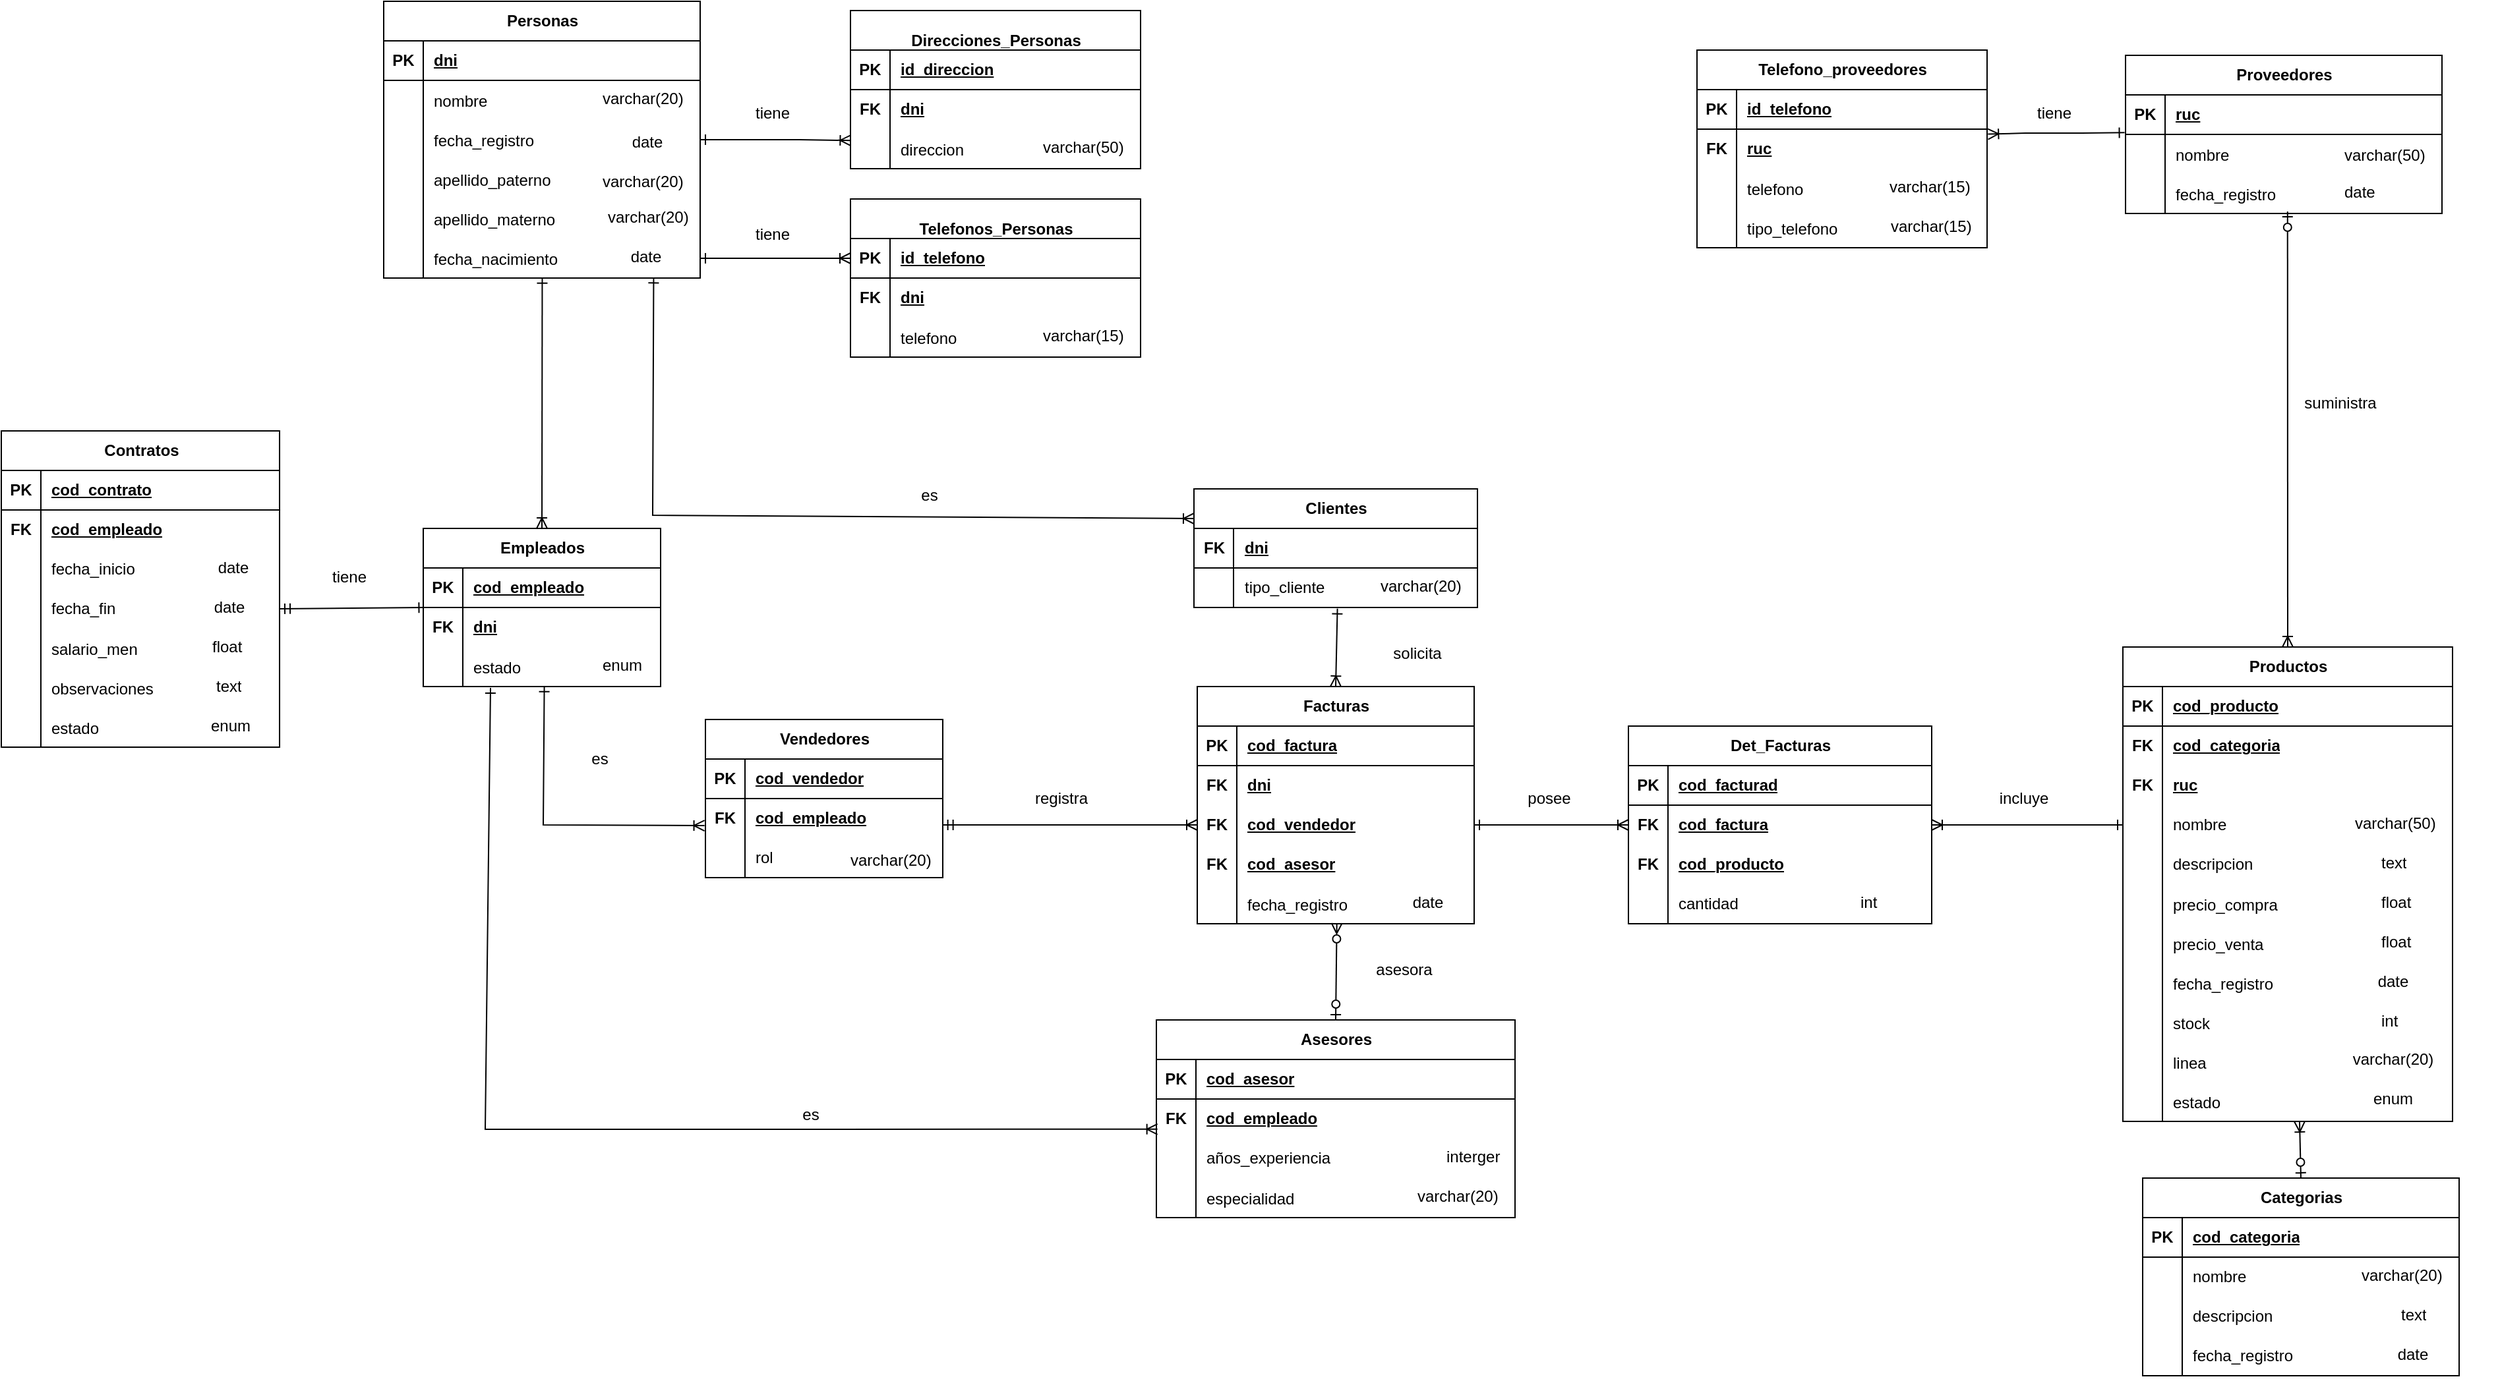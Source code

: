 <mxfile version="24.8.9">
  <diagram name="Página-1" id="IVsJCK-2Te0hzgVn_iWG">
    <mxGraphModel grid="0" page="0" gridSize="10" guides="1" tooltips="1" connect="1" arrows="1" fold="1" pageScale="1" pageWidth="827" pageHeight="1169" math="0" shadow="0">
      <root>
        <mxCell id="0" />
        <mxCell id="1" parent="0" />
        <mxCell id="tT1JXpJsAG-MvLjPBBAF-1" value="" style="group" connectable="0" vertex="1" parent="1">
          <mxGeometry x="-333" y="-369" width="240" height="210" as="geometry" />
        </mxCell>
        <mxCell id="g809Z1XX3oqOAnFsOIny-66" value="Proveedores" style="shape=table;startSize=30;container=1;collapsible=1;childLayout=tableLayout;fixedRows=1;rowLines=0;fontStyle=1;align=center;resizeLast=1;html=1;" vertex="1" parent="tT1JXpJsAG-MvLjPBBAF-1">
          <mxGeometry width="240" height="120" as="geometry" />
        </mxCell>
        <mxCell id="g809Z1XX3oqOAnFsOIny-67" value="" style="shape=tableRow;horizontal=0;startSize=0;swimlaneHead=0;swimlaneBody=0;fillColor=none;collapsible=0;dropTarget=0;points=[[0,0.5],[1,0.5]];portConstraint=eastwest;top=0;left=0;right=0;bottom=1;" vertex="1" parent="g809Z1XX3oqOAnFsOIny-66">
          <mxGeometry y="30" width="240" height="30" as="geometry" />
        </mxCell>
        <mxCell id="g809Z1XX3oqOAnFsOIny-68" value="PK" style="shape=partialRectangle;connectable=0;fillColor=none;top=0;left=0;bottom=0;right=0;fontStyle=1;overflow=hidden;whiteSpace=wrap;html=1;" vertex="1" parent="g809Z1XX3oqOAnFsOIny-67">
          <mxGeometry width="30" height="30" as="geometry">
            <mxRectangle width="30" height="30" as="alternateBounds" />
          </mxGeometry>
        </mxCell>
        <mxCell id="g809Z1XX3oqOAnFsOIny-69" value="ruc" style="shape=partialRectangle;connectable=0;fillColor=none;top=0;left=0;bottom=0;right=0;align=left;spacingLeft=6;fontStyle=5;overflow=hidden;whiteSpace=wrap;html=1;" vertex="1" parent="g809Z1XX3oqOAnFsOIny-67">
          <mxGeometry x="30" width="210" height="30" as="geometry">
            <mxRectangle width="210" height="30" as="alternateBounds" />
          </mxGeometry>
        </mxCell>
        <mxCell id="g809Z1XX3oqOAnFsOIny-85" value="" style="shape=tableRow;horizontal=0;startSize=0;swimlaneHead=0;swimlaneBody=0;fillColor=none;collapsible=0;dropTarget=0;points=[[0,0.5],[1,0.5]];portConstraint=eastwest;top=0;left=0;right=0;bottom=0;" vertex="1" parent="g809Z1XX3oqOAnFsOIny-66">
          <mxGeometry y="60" width="240" height="30" as="geometry" />
        </mxCell>
        <mxCell id="g809Z1XX3oqOAnFsOIny-86" value="" style="shape=partialRectangle;connectable=0;fillColor=none;top=0;left=0;bottom=0;right=0;editable=1;overflow=hidden;" vertex="1" parent="g809Z1XX3oqOAnFsOIny-85">
          <mxGeometry width="30" height="30" as="geometry">
            <mxRectangle width="30" height="30" as="alternateBounds" />
          </mxGeometry>
        </mxCell>
        <mxCell id="g809Z1XX3oqOAnFsOIny-87" value="nombre" style="shape=partialRectangle;connectable=0;fillColor=none;top=0;left=0;bottom=0;right=0;align=left;spacingLeft=6;overflow=hidden;" vertex="1" parent="g809Z1XX3oqOAnFsOIny-85">
          <mxGeometry x="30" width="210" height="30" as="geometry">
            <mxRectangle width="210" height="30" as="alternateBounds" />
          </mxGeometry>
        </mxCell>
        <mxCell id="g809Z1XX3oqOAnFsOIny-88" value="" style="shape=tableRow;horizontal=0;startSize=0;swimlaneHead=0;swimlaneBody=0;fillColor=none;collapsible=0;dropTarget=0;points=[[0,0.5],[1,0.5]];portConstraint=eastwest;top=0;left=0;right=0;bottom=0;" vertex="1" parent="g809Z1XX3oqOAnFsOIny-66">
          <mxGeometry y="90" width="240" height="30" as="geometry" />
        </mxCell>
        <mxCell id="g809Z1XX3oqOAnFsOIny-89" value="" style="shape=partialRectangle;connectable=0;fillColor=none;top=0;left=0;bottom=0;right=0;editable=1;overflow=hidden;" vertex="1" parent="g809Z1XX3oqOAnFsOIny-88">
          <mxGeometry width="30" height="30" as="geometry">
            <mxRectangle width="30" height="30" as="alternateBounds" />
          </mxGeometry>
        </mxCell>
        <mxCell id="g809Z1XX3oqOAnFsOIny-90" value="fecha_registro" style="shape=partialRectangle;connectable=0;fillColor=none;top=0;left=0;bottom=0;right=0;align=left;spacingLeft=6;overflow=hidden;" vertex="1" parent="g809Z1XX3oqOAnFsOIny-88">
          <mxGeometry x="30" width="210" height="30" as="geometry">
            <mxRectangle width="210" height="30" as="alternateBounds" />
          </mxGeometry>
        </mxCell>
        <mxCell id="lCusA6dN9zMKmBLTLOm--49" value="varchar(50)" style="text;strokeColor=none;fillColor=none;spacingLeft=4;spacingRight=4;overflow=hidden;rotatable=0;points=[[0,0.5],[1,0.5]];portConstraint=eastwest;fontSize=12;whiteSpace=wrap;html=1;" vertex="1" parent="tT1JXpJsAG-MvLjPBBAF-1">
          <mxGeometry x="160" y="62" width="80" height="30" as="geometry" />
        </mxCell>
        <mxCell id="lCusA6dN9zMKmBLTLOm--50" value="date" style="text;strokeColor=none;fillColor=none;spacingLeft=4;spacingRight=4;overflow=hidden;rotatable=0;points=[[0,0.5],[1,0.5]];portConstraint=eastwest;fontSize=12;whiteSpace=wrap;html=1;" vertex="1" parent="tT1JXpJsAG-MvLjPBBAF-1">
          <mxGeometry x="160" y="90" width="80" height="30" as="geometry" />
        </mxCell>
        <mxCell id="tT1JXpJsAG-MvLjPBBAF-2" value="" style="group" connectable="0" vertex="1" parent="1">
          <mxGeometry x="-320" y="483" width="240" height="150" as="geometry" />
        </mxCell>
        <mxCell id="g809Z1XX3oqOAnFsOIny-119" value="Categorias" style="shape=table;startSize=30;container=1;collapsible=1;childLayout=tableLayout;fixedRows=1;rowLines=0;fontStyle=1;align=center;resizeLast=1;html=1;" vertex="1" parent="tT1JXpJsAG-MvLjPBBAF-2">
          <mxGeometry width="240" height="150" as="geometry" />
        </mxCell>
        <mxCell id="g809Z1XX3oqOAnFsOIny-120" value="" style="shape=tableRow;horizontal=0;startSize=0;swimlaneHead=0;swimlaneBody=0;fillColor=none;collapsible=0;dropTarget=0;points=[[0,0.5],[1,0.5]];portConstraint=eastwest;top=0;left=0;right=0;bottom=1;" vertex="1" parent="g809Z1XX3oqOAnFsOIny-119">
          <mxGeometry y="30" width="240" height="30" as="geometry" />
        </mxCell>
        <mxCell id="g809Z1XX3oqOAnFsOIny-121" value="PK" style="shape=partialRectangle;connectable=0;fillColor=none;top=0;left=0;bottom=0;right=0;fontStyle=1;overflow=hidden;whiteSpace=wrap;html=1;" vertex="1" parent="g809Z1XX3oqOAnFsOIny-120">
          <mxGeometry width="30" height="30" as="geometry">
            <mxRectangle width="30" height="30" as="alternateBounds" />
          </mxGeometry>
        </mxCell>
        <mxCell id="g809Z1XX3oqOAnFsOIny-122" value="cod_categoria" style="shape=partialRectangle;connectable=0;fillColor=none;top=0;left=0;bottom=0;right=0;align=left;spacingLeft=6;fontStyle=5;overflow=hidden;whiteSpace=wrap;html=1;" vertex="1" parent="g809Z1XX3oqOAnFsOIny-120">
          <mxGeometry x="30" width="210" height="30" as="geometry">
            <mxRectangle width="210" height="30" as="alternateBounds" />
          </mxGeometry>
        </mxCell>
        <mxCell id="g809Z1XX3oqOAnFsOIny-123" value="" style="shape=tableRow;horizontal=0;startSize=0;swimlaneHead=0;swimlaneBody=0;fillColor=none;collapsible=0;dropTarget=0;points=[[0,0.5],[1,0.5]];portConstraint=eastwest;top=0;left=0;right=0;bottom=0;" vertex="1" parent="g809Z1XX3oqOAnFsOIny-119">
          <mxGeometry y="60" width="240" height="30" as="geometry" />
        </mxCell>
        <mxCell id="g809Z1XX3oqOAnFsOIny-124" value="" style="shape=partialRectangle;connectable=0;fillColor=none;top=0;left=0;bottom=0;right=0;editable=1;overflow=hidden;whiteSpace=wrap;html=1;" vertex="1" parent="g809Z1XX3oqOAnFsOIny-123">
          <mxGeometry width="30" height="30" as="geometry">
            <mxRectangle width="30" height="30" as="alternateBounds" />
          </mxGeometry>
        </mxCell>
        <mxCell id="g809Z1XX3oqOAnFsOIny-125" value="nombre" style="shape=partialRectangle;connectable=0;fillColor=none;top=0;left=0;bottom=0;right=0;align=left;spacingLeft=6;overflow=hidden;whiteSpace=wrap;html=1;" vertex="1" parent="g809Z1XX3oqOAnFsOIny-123">
          <mxGeometry x="30" width="210" height="30" as="geometry">
            <mxRectangle width="210" height="30" as="alternateBounds" />
          </mxGeometry>
        </mxCell>
        <mxCell id="g809Z1XX3oqOAnFsOIny-126" value="" style="shape=tableRow;horizontal=0;startSize=0;swimlaneHead=0;swimlaneBody=0;fillColor=none;collapsible=0;dropTarget=0;points=[[0,0.5],[1,0.5]];portConstraint=eastwest;top=0;left=0;right=0;bottom=0;" vertex="1" parent="g809Z1XX3oqOAnFsOIny-119">
          <mxGeometry y="90" width="240" height="30" as="geometry" />
        </mxCell>
        <mxCell id="g809Z1XX3oqOAnFsOIny-127" value="" style="shape=partialRectangle;connectable=0;fillColor=none;top=0;left=0;bottom=0;right=0;editable=1;overflow=hidden;whiteSpace=wrap;html=1;" vertex="1" parent="g809Z1XX3oqOAnFsOIny-126">
          <mxGeometry width="30" height="30" as="geometry">
            <mxRectangle width="30" height="30" as="alternateBounds" />
          </mxGeometry>
        </mxCell>
        <mxCell id="g809Z1XX3oqOAnFsOIny-128" value="descripcion" style="shape=partialRectangle;connectable=0;fillColor=none;top=0;left=0;bottom=0;right=0;align=left;spacingLeft=6;overflow=hidden;whiteSpace=wrap;html=1;" vertex="1" parent="g809Z1XX3oqOAnFsOIny-126">
          <mxGeometry x="30" width="210" height="30" as="geometry">
            <mxRectangle width="210" height="30" as="alternateBounds" />
          </mxGeometry>
        </mxCell>
        <mxCell id="g809Z1XX3oqOAnFsOIny-129" value="" style="shape=tableRow;horizontal=0;startSize=0;swimlaneHead=0;swimlaneBody=0;fillColor=none;collapsible=0;dropTarget=0;points=[[0,0.5],[1,0.5]];portConstraint=eastwest;top=0;left=0;right=0;bottom=0;" vertex="1" parent="g809Z1XX3oqOAnFsOIny-119">
          <mxGeometry y="120" width="240" height="30" as="geometry" />
        </mxCell>
        <mxCell id="g809Z1XX3oqOAnFsOIny-130" value="" style="shape=partialRectangle;connectable=0;fillColor=none;top=0;left=0;bottom=0;right=0;editable=1;overflow=hidden;whiteSpace=wrap;html=1;" vertex="1" parent="g809Z1XX3oqOAnFsOIny-129">
          <mxGeometry width="30" height="30" as="geometry">
            <mxRectangle width="30" height="30" as="alternateBounds" />
          </mxGeometry>
        </mxCell>
        <mxCell id="g809Z1XX3oqOAnFsOIny-131" value="fecha_registro" style="shape=partialRectangle;connectable=0;fillColor=none;top=0;left=0;bottom=0;right=0;align=left;spacingLeft=6;overflow=hidden;whiteSpace=wrap;html=1;" vertex="1" parent="g809Z1XX3oqOAnFsOIny-129">
          <mxGeometry x="30" width="210" height="30" as="geometry">
            <mxRectangle width="210" height="30" as="alternateBounds" />
          </mxGeometry>
        </mxCell>
        <mxCell id="g809Z1XX3oqOAnFsOIny-132" value="varchar(20)" style="text;strokeColor=none;fillColor=none;spacingLeft=4;spacingRight=4;overflow=hidden;rotatable=0;points=[[0,0.5],[1,0.5]];portConstraint=eastwest;fontSize=12;whiteSpace=wrap;html=1;" vertex="1" parent="tT1JXpJsAG-MvLjPBBAF-2">
          <mxGeometry x="160" y="60" width="80" height="30" as="geometry" />
        </mxCell>
        <mxCell id="g809Z1XX3oqOAnFsOIny-133" value="date" style="text;strokeColor=none;fillColor=none;spacingLeft=4;spacingRight=4;overflow=hidden;rotatable=0;points=[[0,0.5],[1,0.5]];portConstraint=eastwest;fontSize=12;whiteSpace=wrap;html=1;align=center;" vertex="1" parent="tT1JXpJsAG-MvLjPBBAF-2">
          <mxGeometry x="170" y="120" width="70" height="30" as="geometry" />
        </mxCell>
        <mxCell id="g809Z1XX3oqOAnFsOIny-134" value="text" style="text;strokeColor=none;fillColor=none;spacingLeft=4;spacingRight=4;overflow=hidden;rotatable=0;points=[[0,0.5],[1,0.5]];portConstraint=eastwest;fontSize=12;whiteSpace=wrap;html=1;" vertex="1" parent="tT1JXpJsAG-MvLjPBBAF-2">
          <mxGeometry x="190" y="90" width="80" height="30" as="geometry" />
        </mxCell>
        <mxCell id="tT1JXpJsAG-MvLjPBBAF-3" value="" style="group" connectable="0" vertex="1" parent="1">
          <mxGeometry x="-1037" y="110" width="210" height="180" as="geometry" />
        </mxCell>
        <mxCell id="g809Z1XX3oqOAnFsOIny-173" value="Facturas" style="shape=table;startSize=30;container=1;collapsible=1;childLayout=tableLayout;fixedRows=1;rowLines=0;fontStyle=1;align=center;resizeLast=1;html=1;" vertex="1" parent="tT1JXpJsAG-MvLjPBBAF-3">
          <mxGeometry width="210" height="180" as="geometry" />
        </mxCell>
        <mxCell id="g809Z1XX3oqOAnFsOIny-174" value="" style="shape=tableRow;horizontal=0;startSize=0;swimlaneHead=0;swimlaneBody=0;fillColor=none;collapsible=0;dropTarget=0;points=[[0,0.5],[1,0.5]];portConstraint=eastwest;top=0;left=0;right=0;bottom=1;" vertex="1" parent="g809Z1XX3oqOAnFsOIny-173">
          <mxGeometry y="30" width="210" height="30" as="geometry" />
        </mxCell>
        <mxCell id="g809Z1XX3oqOAnFsOIny-175" value="PK" style="shape=partialRectangle;connectable=0;fillColor=none;top=0;left=0;bottom=0;right=0;fontStyle=1;overflow=hidden;whiteSpace=wrap;html=1;" vertex="1" parent="g809Z1XX3oqOAnFsOIny-174">
          <mxGeometry width="30" height="30" as="geometry">
            <mxRectangle width="30" height="30" as="alternateBounds" />
          </mxGeometry>
        </mxCell>
        <mxCell id="g809Z1XX3oqOAnFsOIny-176" value="cod_factura" style="shape=partialRectangle;connectable=0;fillColor=none;top=0;left=0;bottom=0;right=0;align=left;spacingLeft=6;fontStyle=5;overflow=hidden;whiteSpace=wrap;html=1;" vertex="1" parent="g809Z1XX3oqOAnFsOIny-174">
          <mxGeometry x="30" width="180" height="30" as="geometry">
            <mxRectangle width="180" height="30" as="alternateBounds" />
          </mxGeometry>
        </mxCell>
        <mxCell id="g809Z1XX3oqOAnFsOIny-177" value="" style="shape=tableRow;horizontal=0;startSize=0;swimlaneHead=0;swimlaneBody=0;fillColor=none;collapsible=0;dropTarget=0;points=[[0,0.5],[1,0.5]];portConstraint=eastwest;top=0;left=0;right=0;bottom=0;" vertex="1" parent="g809Z1XX3oqOAnFsOIny-173">
          <mxGeometry y="60" width="210" height="30" as="geometry" />
        </mxCell>
        <mxCell id="g809Z1XX3oqOAnFsOIny-178" value="&lt;b&gt;FK&lt;/b&gt;" style="shape=partialRectangle;connectable=0;fillColor=none;top=0;left=0;bottom=0;right=0;editable=1;overflow=hidden;whiteSpace=wrap;html=1;" vertex="1" parent="g809Z1XX3oqOAnFsOIny-177">
          <mxGeometry width="30" height="30" as="geometry">
            <mxRectangle width="30" height="30" as="alternateBounds" />
          </mxGeometry>
        </mxCell>
        <mxCell id="g809Z1XX3oqOAnFsOIny-179" value="&lt;b&gt;&lt;u&gt;dni&lt;/u&gt;&lt;/b&gt;" style="shape=partialRectangle;connectable=0;fillColor=none;top=0;left=0;bottom=0;right=0;align=left;spacingLeft=6;overflow=hidden;whiteSpace=wrap;html=1;" vertex="1" parent="g809Z1XX3oqOAnFsOIny-177">
          <mxGeometry x="30" width="180" height="30" as="geometry">
            <mxRectangle width="180" height="30" as="alternateBounds" />
          </mxGeometry>
        </mxCell>
        <mxCell id="g809Z1XX3oqOAnFsOIny-180" value="" style="shape=tableRow;horizontal=0;startSize=0;swimlaneHead=0;swimlaneBody=0;fillColor=none;collapsible=0;dropTarget=0;points=[[0,0.5],[1,0.5]];portConstraint=eastwest;top=0;left=0;right=0;bottom=0;" vertex="1" parent="g809Z1XX3oqOAnFsOIny-173">
          <mxGeometry y="90" width="210" height="30" as="geometry" />
        </mxCell>
        <mxCell id="g809Z1XX3oqOAnFsOIny-181" value="&lt;b&gt;FK&lt;/b&gt;" style="shape=partialRectangle;connectable=0;fillColor=none;top=0;left=0;bottom=0;right=0;editable=1;overflow=hidden;whiteSpace=wrap;html=1;" vertex="1" parent="g809Z1XX3oqOAnFsOIny-180">
          <mxGeometry width="30" height="30" as="geometry">
            <mxRectangle width="30" height="30" as="alternateBounds" />
          </mxGeometry>
        </mxCell>
        <mxCell id="g809Z1XX3oqOAnFsOIny-182" value="&lt;u&gt;&lt;b&gt;cod_vendedor&lt;/b&gt;&lt;/u&gt;" style="shape=partialRectangle;connectable=0;fillColor=none;top=0;left=0;bottom=0;right=0;align=left;spacingLeft=6;overflow=hidden;whiteSpace=wrap;html=1;" vertex="1" parent="g809Z1XX3oqOAnFsOIny-180">
          <mxGeometry x="30" width="180" height="30" as="geometry">
            <mxRectangle width="180" height="30" as="alternateBounds" />
          </mxGeometry>
        </mxCell>
        <mxCell id="g809Z1XX3oqOAnFsOIny-183" value="" style="shape=tableRow;horizontal=0;startSize=0;swimlaneHead=0;swimlaneBody=0;fillColor=none;collapsible=0;dropTarget=0;points=[[0,0.5],[1,0.5]];portConstraint=eastwest;top=0;left=0;right=0;bottom=0;" vertex="1" parent="g809Z1XX3oqOAnFsOIny-173">
          <mxGeometry y="120" width="210" height="30" as="geometry" />
        </mxCell>
        <mxCell id="g809Z1XX3oqOAnFsOIny-184" value="&lt;b&gt;FK&lt;/b&gt;" style="shape=partialRectangle;connectable=0;fillColor=none;top=0;left=0;bottom=0;right=0;editable=1;overflow=hidden;whiteSpace=wrap;html=1;" vertex="1" parent="g809Z1XX3oqOAnFsOIny-183">
          <mxGeometry width="30" height="30" as="geometry">
            <mxRectangle width="30" height="30" as="alternateBounds" />
          </mxGeometry>
        </mxCell>
        <mxCell id="g809Z1XX3oqOAnFsOIny-185" value="&lt;u&gt;&lt;b&gt;cod_asesor&lt;/b&gt;&lt;/u&gt;" style="shape=partialRectangle;connectable=0;fillColor=none;top=0;left=0;bottom=0;right=0;align=left;spacingLeft=6;overflow=hidden;whiteSpace=wrap;html=1;" vertex="1" parent="g809Z1XX3oqOAnFsOIny-183">
          <mxGeometry x="30" width="180" height="30" as="geometry">
            <mxRectangle width="180" height="30" as="alternateBounds" />
          </mxGeometry>
        </mxCell>
        <mxCell id="g809Z1XX3oqOAnFsOIny-190" value="" style="shape=tableRow;horizontal=0;startSize=0;swimlaneHead=0;swimlaneBody=0;fillColor=none;collapsible=0;dropTarget=0;points=[[0,0.5],[1,0.5]];portConstraint=eastwest;top=0;left=0;right=0;bottom=0;" vertex="1" parent="g809Z1XX3oqOAnFsOIny-173">
          <mxGeometry y="150" width="210" height="30" as="geometry" />
        </mxCell>
        <mxCell id="g809Z1XX3oqOAnFsOIny-191" value="" style="shape=partialRectangle;connectable=0;fillColor=none;top=0;left=0;bottom=0;right=0;editable=1;overflow=hidden;" vertex="1" parent="g809Z1XX3oqOAnFsOIny-190">
          <mxGeometry width="30" height="30" as="geometry">
            <mxRectangle width="30" height="30" as="alternateBounds" />
          </mxGeometry>
        </mxCell>
        <mxCell id="g809Z1XX3oqOAnFsOIny-192" value="fecha_registro" style="shape=partialRectangle;connectable=0;fillColor=none;top=0;left=0;bottom=0;right=0;align=left;spacingLeft=6;overflow=hidden;" vertex="1" parent="g809Z1XX3oqOAnFsOIny-190">
          <mxGeometry x="30" width="180" height="30" as="geometry">
            <mxRectangle width="180" height="30" as="alternateBounds" />
          </mxGeometry>
        </mxCell>
        <mxCell id="g809Z1XX3oqOAnFsOIny-193" value="date" style="text;strokeColor=none;fillColor=none;spacingLeft=4;spacingRight=4;overflow=hidden;rotatable=0;points=[[0,0.5],[1,0.5]];portConstraint=eastwest;fontSize=12;whiteSpace=wrap;html=1;align=center;" vertex="1" parent="tT1JXpJsAG-MvLjPBBAF-3">
          <mxGeometry x="140" y="150" width="70" height="30" as="geometry" />
        </mxCell>
        <mxCell id="tT1JXpJsAG-MvLjPBBAF-10" value="" style="group" connectable="0" vertex="1" parent="1">
          <mxGeometry x="-335" y="80" width="270" height="358" as="geometry" />
        </mxCell>
        <mxCell id="g809Z1XX3oqOAnFsOIny-135" value="Productos" style="shape=table;startSize=30;container=1;collapsible=1;childLayout=tableLayout;fixedRows=1;rowLines=0;fontStyle=1;align=center;resizeLast=1;html=1;" vertex="1" parent="tT1JXpJsAG-MvLjPBBAF-10">
          <mxGeometry width="250" height="360" as="geometry" />
        </mxCell>
        <mxCell id="g809Z1XX3oqOAnFsOIny-136" value="" style="shape=tableRow;horizontal=0;startSize=0;swimlaneHead=0;swimlaneBody=0;fillColor=none;collapsible=0;dropTarget=0;points=[[0,0.5],[1,0.5]];portConstraint=eastwest;top=0;left=0;right=0;bottom=1;" vertex="1" parent="g809Z1XX3oqOAnFsOIny-135">
          <mxGeometry y="30" width="250" height="30" as="geometry" />
        </mxCell>
        <mxCell id="g809Z1XX3oqOAnFsOIny-137" value="PK" style="shape=partialRectangle;connectable=0;fillColor=none;top=0;left=0;bottom=0;right=0;fontStyle=1;overflow=hidden;whiteSpace=wrap;html=1;" vertex="1" parent="g809Z1XX3oqOAnFsOIny-136">
          <mxGeometry width="30" height="30" as="geometry">
            <mxRectangle width="30" height="30" as="alternateBounds" />
          </mxGeometry>
        </mxCell>
        <mxCell id="g809Z1XX3oqOAnFsOIny-138" value="cod_producto" style="shape=partialRectangle;connectable=0;fillColor=none;top=0;left=0;bottom=0;right=0;align=left;spacingLeft=6;fontStyle=5;overflow=hidden;whiteSpace=wrap;html=1;" vertex="1" parent="g809Z1XX3oqOAnFsOIny-136">
          <mxGeometry x="30" width="220" height="30" as="geometry">
            <mxRectangle width="220" height="30" as="alternateBounds" />
          </mxGeometry>
        </mxCell>
        <mxCell id="g809Z1XX3oqOAnFsOIny-139" value="" style="shape=tableRow;horizontal=0;startSize=0;swimlaneHead=0;swimlaneBody=0;fillColor=none;collapsible=0;dropTarget=0;points=[[0,0.5],[1,0.5]];portConstraint=eastwest;top=0;left=0;right=0;bottom=0;" vertex="1" parent="g809Z1XX3oqOAnFsOIny-135">
          <mxGeometry y="60" width="250" height="30" as="geometry" />
        </mxCell>
        <mxCell id="g809Z1XX3oqOAnFsOIny-140" value="&lt;b&gt;FK&lt;/b&gt;" style="shape=partialRectangle;connectable=0;fillColor=none;top=0;left=0;bottom=0;right=0;editable=1;overflow=hidden;whiteSpace=wrap;html=1;" vertex="1" parent="g809Z1XX3oqOAnFsOIny-139">
          <mxGeometry width="30" height="30" as="geometry">
            <mxRectangle width="30" height="30" as="alternateBounds" />
          </mxGeometry>
        </mxCell>
        <mxCell id="g809Z1XX3oqOAnFsOIny-141" value="&lt;span style=&quot;font-weight: 700; text-decoration-line: underline;&quot;&gt;cod_categoria&lt;/span&gt;" style="shape=partialRectangle;connectable=0;fillColor=none;top=0;left=0;bottom=0;right=0;align=left;spacingLeft=6;overflow=hidden;whiteSpace=wrap;html=1;" vertex="1" parent="g809Z1XX3oqOAnFsOIny-139">
          <mxGeometry x="30" width="220" height="30" as="geometry">
            <mxRectangle width="220" height="30" as="alternateBounds" />
          </mxGeometry>
        </mxCell>
        <mxCell id="g809Z1XX3oqOAnFsOIny-157" value="" style="shape=tableRow;horizontal=0;startSize=0;swimlaneHead=0;swimlaneBody=0;fillColor=none;collapsible=0;dropTarget=0;points=[[0,0.5],[1,0.5]];portConstraint=eastwest;top=0;left=0;right=0;bottom=0;" vertex="1" parent="g809Z1XX3oqOAnFsOIny-135">
          <mxGeometry y="90" width="250" height="30" as="geometry" />
        </mxCell>
        <mxCell id="g809Z1XX3oqOAnFsOIny-158" value="&lt;b&gt;FK&lt;/b&gt;" style="shape=partialRectangle;connectable=0;fillColor=none;top=0;left=0;bottom=0;right=0;fontStyle=0;overflow=hidden;whiteSpace=wrap;html=1;" vertex="1" parent="g809Z1XX3oqOAnFsOIny-157">
          <mxGeometry width="30" height="30" as="geometry">
            <mxRectangle width="30" height="30" as="alternateBounds" />
          </mxGeometry>
        </mxCell>
        <mxCell id="g809Z1XX3oqOAnFsOIny-159" value="&lt;b&gt;&lt;u&gt;ruc&lt;/u&gt;&lt;/b&gt;" style="shape=partialRectangle;connectable=0;fillColor=none;top=0;left=0;bottom=0;right=0;align=left;spacingLeft=6;fontStyle=0;overflow=hidden;whiteSpace=wrap;html=1;" vertex="1" parent="g809Z1XX3oqOAnFsOIny-157">
          <mxGeometry x="30" width="220" height="30" as="geometry">
            <mxRectangle width="220" height="30" as="alternateBounds" />
          </mxGeometry>
        </mxCell>
        <mxCell id="g809Z1XX3oqOAnFsOIny-142" value="" style="shape=tableRow;horizontal=0;startSize=0;swimlaneHead=0;swimlaneBody=0;fillColor=none;collapsible=0;dropTarget=0;points=[[0,0.5],[1,0.5]];portConstraint=eastwest;top=0;left=0;right=0;bottom=0;" vertex="1" parent="g809Z1XX3oqOAnFsOIny-135">
          <mxGeometry y="120" width="250" height="30" as="geometry" />
        </mxCell>
        <mxCell id="g809Z1XX3oqOAnFsOIny-143" value="" style="shape=partialRectangle;connectable=0;fillColor=none;top=0;left=0;bottom=0;right=0;editable=1;overflow=hidden;whiteSpace=wrap;html=1;" vertex="1" parent="g809Z1XX3oqOAnFsOIny-142">
          <mxGeometry width="30" height="30" as="geometry">
            <mxRectangle width="30" height="30" as="alternateBounds" />
          </mxGeometry>
        </mxCell>
        <mxCell id="g809Z1XX3oqOAnFsOIny-144" value="nombre" style="shape=partialRectangle;connectable=0;fillColor=none;top=0;left=0;bottom=0;right=0;align=left;spacingLeft=6;overflow=hidden;whiteSpace=wrap;html=1;" vertex="1" parent="g809Z1XX3oqOAnFsOIny-142">
          <mxGeometry x="30" width="220" height="30" as="geometry">
            <mxRectangle width="220" height="30" as="alternateBounds" />
          </mxGeometry>
        </mxCell>
        <mxCell id="g809Z1XX3oqOAnFsOIny-145" value="" style="shape=tableRow;horizontal=0;startSize=0;swimlaneHead=0;swimlaneBody=0;fillColor=none;collapsible=0;dropTarget=0;points=[[0,0.5],[1,0.5]];portConstraint=eastwest;top=0;left=0;right=0;bottom=0;" vertex="1" parent="g809Z1XX3oqOAnFsOIny-135">
          <mxGeometry y="150" width="250" height="30" as="geometry" />
        </mxCell>
        <mxCell id="g809Z1XX3oqOAnFsOIny-146" value="" style="shape=partialRectangle;connectable=0;fillColor=none;top=0;left=0;bottom=0;right=0;editable=1;overflow=hidden;whiteSpace=wrap;html=1;" vertex="1" parent="g809Z1XX3oqOAnFsOIny-145">
          <mxGeometry width="30" height="30" as="geometry">
            <mxRectangle width="30" height="30" as="alternateBounds" />
          </mxGeometry>
        </mxCell>
        <mxCell id="g809Z1XX3oqOAnFsOIny-147" value="descripcion" style="shape=partialRectangle;connectable=0;fillColor=none;top=0;left=0;bottom=0;right=0;align=left;spacingLeft=6;overflow=hidden;whiteSpace=wrap;html=1;" vertex="1" parent="g809Z1XX3oqOAnFsOIny-145">
          <mxGeometry x="30" width="220" height="30" as="geometry">
            <mxRectangle width="220" height="30" as="alternateBounds" />
          </mxGeometry>
        </mxCell>
        <mxCell id="g809Z1XX3oqOAnFsOIny-148" value="" style="shape=tableRow;horizontal=0;startSize=0;swimlaneHead=0;swimlaneBody=0;fillColor=none;collapsible=0;dropTarget=0;points=[[0,0.5],[1,0.5]];portConstraint=eastwest;top=0;left=0;right=0;bottom=0;" vertex="1" parent="g809Z1XX3oqOAnFsOIny-135">
          <mxGeometry y="180" width="250" height="30" as="geometry" />
        </mxCell>
        <mxCell id="g809Z1XX3oqOAnFsOIny-149" value="" style="shape=partialRectangle;connectable=0;fillColor=none;top=0;left=0;bottom=0;right=0;editable=1;overflow=hidden;" vertex="1" parent="g809Z1XX3oqOAnFsOIny-148">
          <mxGeometry width="30" height="30" as="geometry">
            <mxRectangle width="30" height="30" as="alternateBounds" />
          </mxGeometry>
        </mxCell>
        <mxCell id="g809Z1XX3oqOAnFsOIny-150" value="precio_compra" style="shape=partialRectangle;connectable=0;fillColor=none;top=0;left=0;bottom=0;right=0;align=left;spacingLeft=6;overflow=hidden;" vertex="1" parent="g809Z1XX3oqOAnFsOIny-148">
          <mxGeometry x="30" width="220" height="30" as="geometry">
            <mxRectangle width="220" height="30" as="alternateBounds" />
          </mxGeometry>
        </mxCell>
        <mxCell id="g809Z1XX3oqOAnFsOIny-151" value="" style="shape=tableRow;horizontal=0;startSize=0;swimlaneHead=0;swimlaneBody=0;fillColor=none;collapsible=0;dropTarget=0;points=[[0,0.5],[1,0.5]];portConstraint=eastwest;top=0;left=0;right=0;bottom=0;" vertex="1" parent="g809Z1XX3oqOAnFsOIny-135">
          <mxGeometry y="210" width="250" height="30" as="geometry" />
        </mxCell>
        <mxCell id="g809Z1XX3oqOAnFsOIny-152" value="" style="shape=partialRectangle;connectable=0;fillColor=none;top=0;left=0;bottom=0;right=0;editable=1;overflow=hidden;" vertex="1" parent="g809Z1XX3oqOAnFsOIny-151">
          <mxGeometry width="30" height="30" as="geometry">
            <mxRectangle width="30" height="30" as="alternateBounds" />
          </mxGeometry>
        </mxCell>
        <mxCell id="g809Z1XX3oqOAnFsOIny-153" value="precio_venta" style="shape=partialRectangle;connectable=0;fillColor=none;top=0;left=0;bottom=0;right=0;align=left;spacingLeft=6;overflow=hidden;" vertex="1" parent="g809Z1XX3oqOAnFsOIny-151">
          <mxGeometry x="30" width="220" height="30" as="geometry">
            <mxRectangle width="220" height="30" as="alternateBounds" />
          </mxGeometry>
        </mxCell>
        <mxCell id="g809Z1XX3oqOAnFsOIny-154" value="" style="shape=tableRow;horizontal=0;startSize=0;swimlaneHead=0;swimlaneBody=0;fillColor=none;collapsible=0;dropTarget=0;points=[[0,0.5],[1,0.5]];portConstraint=eastwest;top=0;left=0;right=0;bottom=0;" vertex="1" parent="g809Z1XX3oqOAnFsOIny-135">
          <mxGeometry y="240" width="250" height="30" as="geometry" />
        </mxCell>
        <mxCell id="g809Z1XX3oqOAnFsOIny-155" value="" style="shape=partialRectangle;connectable=0;fillColor=none;top=0;left=0;bottom=0;right=0;editable=1;overflow=hidden;" vertex="1" parent="g809Z1XX3oqOAnFsOIny-154">
          <mxGeometry width="30" height="30" as="geometry">
            <mxRectangle width="30" height="30" as="alternateBounds" />
          </mxGeometry>
        </mxCell>
        <mxCell id="g809Z1XX3oqOAnFsOIny-156" value="fecha_registro" style="shape=partialRectangle;connectable=0;fillColor=none;top=0;left=0;bottom=0;right=0;align=left;spacingLeft=6;overflow=hidden;" vertex="1" parent="g809Z1XX3oqOAnFsOIny-154">
          <mxGeometry x="30" width="220" height="30" as="geometry">
            <mxRectangle width="220" height="30" as="alternateBounds" />
          </mxGeometry>
        </mxCell>
        <mxCell id="lCusA6dN9zMKmBLTLOm--17" value="" style="shape=tableRow;horizontal=0;startSize=0;swimlaneHead=0;swimlaneBody=0;fillColor=none;collapsible=0;dropTarget=0;points=[[0,0.5],[1,0.5]];portConstraint=eastwest;top=0;left=0;right=0;bottom=0;" vertex="1" parent="g809Z1XX3oqOAnFsOIny-135">
          <mxGeometry y="270" width="250" height="30" as="geometry" />
        </mxCell>
        <mxCell id="lCusA6dN9zMKmBLTLOm--18" value="" style="shape=partialRectangle;connectable=0;fillColor=none;top=0;left=0;bottom=0;right=0;editable=1;overflow=hidden;" vertex="1" parent="lCusA6dN9zMKmBLTLOm--17">
          <mxGeometry width="30" height="30" as="geometry">
            <mxRectangle width="30" height="30" as="alternateBounds" />
          </mxGeometry>
        </mxCell>
        <mxCell id="lCusA6dN9zMKmBLTLOm--19" value="stock" style="shape=partialRectangle;connectable=0;fillColor=none;top=0;left=0;bottom=0;right=0;align=left;spacingLeft=6;overflow=hidden;" vertex="1" parent="lCusA6dN9zMKmBLTLOm--17">
          <mxGeometry x="30" width="220" height="30" as="geometry">
            <mxRectangle width="220" height="30" as="alternateBounds" />
          </mxGeometry>
        </mxCell>
        <mxCell id="JYszyE0ZL-NZ_FN-iCyu-33" value="" style="shape=tableRow;horizontal=0;startSize=0;swimlaneHead=0;swimlaneBody=0;fillColor=none;collapsible=0;dropTarget=0;points=[[0,0.5],[1,0.5]];portConstraint=eastwest;top=0;left=0;right=0;bottom=0;" vertex="1" parent="g809Z1XX3oqOAnFsOIny-135">
          <mxGeometry y="300" width="250" height="30" as="geometry" />
        </mxCell>
        <mxCell id="JYszyE0ZL-NZ_FN-iCyu-34" value="" style="shape=partialRectangle;connectable=0;fillColor=none;top=0;left=0;bottom=0;right=0;editable=1;overflow=hidden;" vertex="1" parent="JYszyE0ZL-NZ_FN-iCyu-33">
          <mxGeometry width="30" height="30" as="geometry">
            <mxRectangle width="30" height="30" as="alternateBounds" />
          </mxGeometry>
        </mxCell>
        <mxCell id="JYszyE0ZL-NZ_FN-iCyu-35" value="linea" style="shape=partialRectangle;connectable=0;fillColor=none;top=0;left=0;bottom=0;right=0;align=left;spacingLeft=6;overflow=hidden;" vertex="1" parent="JYszyE0ZL-NZ_FN-iCyu-33">
          <mxGeometry x="30" width="220" height="30" as="geometry">
            <mxRectangle width="220" height="30" as="alternateBounds" />
          </mxGeometry>
        </mxCell>
        <mxCell id="JYszyE0ZL-NZ_FN-iCyu-36" value="" style="shape=tableRow;horizontal=0;startSize=0;swimlaneHead=0;swimlaneBody=0;fillColor=none;collapsible=0;dropTarget=0;points=[[0,0.5],[1,0.5]];portConstraint=eastwest;top=0;left=0;right=0;bottom=0;" vertex="1" parent="g809Z1XX3oqOAnFsOIny-135">
          <mxGeometry y="330" width="250" height="30" as="geometry" />
        </mxCell>
        <mxCell id="JYszyE0ZL-NZ_FN-iCyu-37" value="" style="shape=partialRectangle;connectable=0;fillColor=none;top=0;left=0;bottom=0;right=0;editable=1;overflow=hidden;" vertex="1" parent="JYszyE0ZL-NZ_FN-iCyu-36">
          <mxGeometry width="30" height="30" as="geometry">
            <mxRectangle width="30" height="30" as="alternateBounds" />
          </mxGeometry>
        </mxCell>
        <mxCell id="JYszyE0ZL-NZ_FN-iCyu-38" value="estado" style="shape=partialRectangle;connectable=0;fillColor=none;top=0;left=0;bottom=0;right=0;align=left;spacingLeft=6;overflow=hidden;" vertex="1" parent="JYszyE0ZL-NZ_FN-iCyu-36">
          <mxGeometry x="30" width="220" height="30" as="geometry">
            <mxRectangle width="220" height="30" as="alternateBounds" />
          </mxGeometry>
        </mxCell>
        <mxCell id="tT1JXpJsAG-MvLjPBBAF-4" value="varchar(50)" style="text;strokeColor=none;fillColor=none;spacingLeft=4;spacingRight=4;overflow=hidden;rotatable=0;points=[[0,0.5],[1,0.5]];portConstraint=eastwest;fontSize=12;whiteSpace=wrap;html=1;" vertex="1" parent="tT1JXpJsAG-MvLjPBBAF-10">
          <mxGeometry x="170" y="120" width="80" height="30" as="geometry" />
        </mxCell>
        <mxCell id="tT1JXpJsAG-MvLjPBBAF-5" value="text" style="text;strokeColor=none;fillColor=none;spacingLeft=4;spacingRight=4;overflow=hidden;rotatable=0;points=[[0,0.5],[1,0.5]];portConstraint=eastwest;fontSize=12;whiteSpace=wrap;html=1;" vertex="1" parent="tT1JXpJsAG-MvLjPBBAF-10">
          <mxGeometry x="190" y="150" width="80" height="30" as="geometry" />
        </mxCell>
        <mxCell id="tT1JXpJsAG-MvLjPBBAF-6" value="date" style="text;strokeColor=none;fillColor=none;spacingLeft=4;spacingRight=4;overflow=hidden;rotatable=0;points=[[0,0.5],[1,0.5]];portConstraint=eastwest;fontSize=12;whiteSpace=wrap;html=1;align=center;" vertex="1" parent="tT1JXpJsAG-MvLjPBBAF-10">
          <mxGeometry x="170" y="240" width="70" height="30" as="geometry" />
        </mxCell>
        <mxCell id="tT1JXpJsAG-MvLjPBBAF-7" value="float" style="text;strokeColor=none;fillColor=none;spacingLeft=4;spacingRight=4;overflow=hidden;rotatable=0;points=[[0,0.5],[1,0.5]];portConstraint=eastwest;fontSize=12;whiteSpace=wrap;html=1;" vertex="1" parent="tT1JXpJsAG-MvLjPBBAF-10">
          <mxGeometry x="190" y="180" width="80" height="30" as="geometry" />
        </mxCell>
        <mxCell id="tT1JXpJsAG-MvLjPBBAF-8" value="float" style="text;strokeColor=none;fillColor=none;spacingLeft=4;spacingRight=4;overflow=hidden;rotatable=0;points=[[0,0.5],[1,0.5]];portConstraint=eastwest;fontSize=12;whiteSpace=wrap;html=1;" vertex="1" parent="tT1JXpJsAG-MvLjPBBAF-10">
          <mxGeometry x="190" y="210" width="80" height="30" as="geometry" />
        </mxCell>
        <mxCell id="lCusA6dN9zMKmBLTLOm--20" value="int" style="text;strokeColor=none;fillColor=none;spacingLeft=4;spacingRight=4;overflow=hidden;rotatable=0;points=[[0,0.5],[1,0.5]];portConstraint=eastwest;fontSize=12;whiteSpace=wrap;html=1;" vertex="1" parent="tT1JXpJsAG-MvLjPBBAF-10">
          <mxGeometry x="190" y="270" width="40" height="30" as="geometry" />
        </mxCell>
        <mxCell id="tT1JXpJsAG-MvLjPBBAF-58" value="varchar(20)" style="text;html=1;align=center;verticalAlign=middle;whiteSpace=wrap;rounded=0;" vertex="1" parent="tT1JXpJsAG-MvLjPBBAF-10">
          <mxGeometry x="175" y="298" width="60" height="30" as="geometry" />
        </mxCell>
        <mxCell id="JYszyE0ZL-NZ_FN-iCyu-81" value="enum" style="text;html=1;align=center;verticalAlign=middle;whiteSpace=wrap;rounded=0;" vertex="1" parent="tT1JXpJsAG-MvLjPBBAF-10">
          <mxGeometry x="175" y="328" width="60" height="30" as="geometry" />
        </mxCell>
        <mxCell id="tT1JXpJsAG-MvLjPBBAF-11" value="" style="group" connectable="0" vertex="1" parent="1">
          <mxGeometry x="-710" y="140" width="250" height="150" as="geometry" />
        </mxCell>
        <mxCell id="g809Z1XX3oqOAnFsOIny-160" value="Det_Facturas" style="shape=table;startSize=30;container=1;collapsible=1;childLayout=tableLayout;fixedRows=1;rowLines=0;fontStyle=1;align=center;resizeLast=1;html=1;" vertex="1" parent="tT1JXpJsAG-MvLjPBBAF-11">
          <mxGeometry width="230" height="150" as="geometry" />
        </mxCell>
        <mxCell id="g809Z1XX3oqOAnFsOIny-161" value="" style="shape=tableRow;horizontal=0;startSize=0;swimlaneHead=0;swimlaneBody=0;fillColor=none;collapsible=0;dropTarget=0;points=[[0,0.5],[1,0.5]];portConstraint=eastwest;top=0;left=0;right=0;bottom=1;" vertex="1" parent="g809Z1XX3oqOAnFsOIny-160">
          <mxGeometry y="30" width="230" height="30" as="geometry" />
        </mxCell>
        <mxCell id="g809Z1XX3oqOAnFsOIny-162" value="PK" style="shape=partialRectangle;connectable=0;fillColor=none;top=0;left=0;bottom=0;right=0;fontStyle=1;overflow=hidden;whiteSpace=wrap;html=1;" vertex="1" parent="g809Z1XX3oqOAnFsOIny-161">
          <mxGeometry width="30" height="30" as="geometry">
            <mxRectangle width="30" height="30" as="alternateBounds" />
          </mxGeometry>
        </mxCell>
        <mxCell id="g809Z1XX3oqOAnFsOIny-163" value="cod_facturad" style="shape=partialRectangle;connectable=0;fillColor=none;top=0;left=0;bottom=0;right=0;align=left;spacingLeft=6;fontStyle=5;overflow=hidden;whiteSpace=wrap;html=1;" vertex="1" parent="g809Z1XX3oqOAnFsOIny-161">
          <mxGeometry x="30" width="200" height="30" as="geometry">
            <mxRectangle width="200" height="30" as="alternateBounds" />
          </mxGeometry>
        </mxCell>
        <mxCell id="g809Z1XX3oqOAnFsOIny-164" value="" style="shape=tableRow;horizontal=0;startSize=0;swimlaneHead=0;swimlaneBody=0;fillColor=none;collapsible=0;dropTarget=0;points=[[0,0.5],[1,0.5]];portConstraint=eastwest;top=0;left=0;right=0;bottom=0;" vertex="1" parent="g809Z1XX3oqOAnFsOIny-160">
          <mxGeometry y="60" width="230" height="30" as="geometry" />
        </mxCell>
        <mxCell id="g809Z1XX3oqOAnFsOIny-165" value="&lt;b&gt;FK&lt;/b&gt;" style="shape=partialRectangle;connectable=0;fillColor=none;top=0;left=0;bottom=0;right=0;editable=1;overflow=hidden;whiteSpace=wrap;html=1;" vertex="1" parent="g809Z1XX3oqOAnFsOIny-164">
          <mxGeometry width="30" height="30" as="geometry">
            <mxRectangle width="30" height="30" as="alternateBounds" />
          </mxGeometry>
        </mxCell>
        <mxCell id="g809Z1XX3oqOAnFsOIny-166" value="&lt;u&gt;&lt;b&gt;cod_factura&lt;/b&gt;&lt;/u&gt;" style="shape=partialRectangle;connectable=0;fillColor=none;top=0;left=0;bottom=0;right=0;align=left;spacingLeft=6;overflow=hidden;whiteSpace=wrap;html=1;" vertex="1" parent="g809Z1XX3oqOAnFsOIny-164">
          <mxGeometry x="30" width="200" height="30" as="geometry">
            <mxRectangle width="200" height="30" as="alternateBounds" />
          </mxGeometry>
        </mxCell>
        <mxCell id="g809Z1XX3oqOAnFsOIny-167" value="" style="shape=tableRow;horizontal=0;startSize=0;swimlaneHead=0;swimlaneBody=0;fillColor=none;collapsible=0;dropTarget=0;points=[[0,0.5],[1,0.5]];portConstraint=eastwest;top=0;left=0;right=0;bottom=0;" vertex="1" parent="g809Z1XX3oqOAnFsOIny-160">
          <mxGeometry y="90" width="230" height="30" as="geometry" />
        </mxCell>
        <mxCell id="g809Z1XX3oqOAnFsOIny-168" value="&lt;b&gt;FK&lt;/b&gt;" style="shape=partialRectangle;connectable=0;fillColor=none;top=0;left=0;bottom=0;right=0;editable=1;overflow=hidden;whiteSpace=wrap;html=1;" vertex="1" parent="g809Z1XX3oqOAnFsOIny-167">
          <mxGeometry width="30" height="30" as="geometry">
            <mxRectangle width="30" height="30" as="alternateBounds" />
          </mxGeometry>
        </mxCell>
        <mxCell id="g809Z1XX3oqOAnFsOIny-169" value="&lt;span style=&quot;font-weight: 700; text-decoration-line: underline;&quot;&gt;cod_producto&lt;/span&gt;" style="shape=partialRectangle;connectable=0;fillColor=none;top=0;left=0;bottom=0;right=0;align=left;spacingLeft=6;overflow=hidden;whiteSpace=wrap;html=1;" vertex="1" parent="g809Z1XX3oqOAnFsOIny-167">
          <mxGeometry x="30" width="200" height="30" as="geometry">
            <mxRectangle width="200" height="30" as="alternateBounds" />
          </mxGeometry>
        </mxCell>
        <mxCell id="g809Z1XX3oqOAnFsOIny-170" value="" style="shape=tableRow;horizontal=0;startSize=0;swimlaneHead=0;swimlaneBody=0;fillColor=none;collapsible=0;dropTarget=0;points=[[0,0.5],[1,0.5]];portConstraint=eastwest;top=0;left=0;right=0;bottom=0;" vertex="1" parent="g809Z1XX3oqOAnFsOIny-160">
          <mxGeometry y="120" width="230" height="30" as="geometry" />
        </mxCell>
        <mxCell id="g809Z1XX3oqOAnFsOIny-171" value="" style="shape=partialRectangle;connectable=0;fillColor=none;top=0;left=0;bottom=0;right=0;editable=1;overflow=hidden;whiteSpace=wrap;html=1;" vertex="1" parent="g809Z1XX3oqOAnFsOIny-170">
          <mxGeometry width="30" height="30" as="geometry">
            <mxRectangle width="30" height="30" as="alternateBounds" />
          </mxGeometry>
        </mxCell>
        <mxCell id="g809Z1XX3oqOAnFsOIny-172" value="cantidad" style="shape=partialRectangle;connectable=0;fillColor=none;top=0;left=0;bottom=0;right=0;align=left;spacingLeft=6;overflow=hidden;whiteSpace=wrap;html=1;" vertex="1" parent="g809Z1XX3oqOAnFsOIny-170">
          <mxGeometry x="30" width="200" height="30" as="geometry">
            <mxRectangle width="200" height="30" as="alternateBounds" />
          </mxGeometry>
        </mxCell>
        <mxCell id="tT1JXpJsAG-MvLjPBBAF-9" value="int" style="text;strokeColor=none;fillColor=none;spacingLeft=4;spacingRight=4;overflow=hidden;rotatable=0;points=[[0,0.5],[1,0.5]];portConstraint=eastwest;fontSize=12;whiteSpace=wrap;html=1;" vertex="1" parent="tT1JXpJsAG-MvLjPBBAF-11">
          <mxGeometry x="170" y="120" width="80" height="30" as="geometry" />
        </mxCell>
        <mxCell id="tT1JXpJsAG-MvLjPBBAF-34" value="" style="group" connectable="0" vertex="1" parent="1">
          <mxGeometry x="-1650" y="-410" width="240" height="210" as="geometry" />
        </mxCell>
        <mxCell id="tT1JXpJsAG-MvLjPBBAF-54" value="varchar(20)" style="text;strokeColor=none;fillColor=none;spacingLeft=4;spacingRight=4;overflow=hidden;rotatable=0;points=[[0,0.5],[1,0.5]];portConstraint=eastwest;fontSize=12;whiteSpace=wrap;html=1;" vertex="1" parent="tT1JXpJsAG-MvLjPBBAF-34">
          <mxGeometry x="160" y="150" width="80" height="30" as="geometry" />
        </mxCell>
        <mxCell id="tT1JXpJsAG-MvLjPBBAF-55" value="date" style="text;strokeColor=none;fillColor=none;spacingLeft=4;spacingRight=4;overflow=hidden;rotatable=0;points=[[0,0.5],[1,0.5]];portConstraint=eastwest;fontSize=12;whiteSpace=wrap;html=1;align=center;" vertex="1" parent="tT1JXpJsAG-MvLjPBBAF-34">
          <mxGeometry x="160" y="180" width="70" height="30" as="geometry" />
        </mxCell>
        <mxCell id="6BRle0TP1OLOgCBS9toL-1" value="" style="endArrow=ERzeroToOne;html=1;rounded=0;entryX=0.512;entryY=0.951;entryDx=0;entryDy=0;exitX=0.5;exitY=0;exitDx=0;exitDy=0;endFill=0;startArrow=ERoneToMany;startFill=0;entryPerimeter=0;" edge="1" parent="1" source="g809Z1XX3oqOAnFsOIny-135" target="g809Z1XX3oqOAnFsOIny-88">
          <mxGeometry width="50" height="50" relative="1" as="geometry">
            <mxPoint x="-100" y="120" as="sourcePoint" />
            <mxPoint x="-50" y="70" as="targetPoint" />
          </mxGeometry>
        </mxCell>
        <mxCell id="6BRle0TP1OLOgCBS9toL-3" value="suministra" style="text;html=1;align=center;verticalAlign=middle;whiteSpace=wrap;rounded=0;" vertex="1" parent="1">
          <mxGeometry x="-200" y="-120" width="60" height="30" as="geometry" />
        </mxCell>
        <mxCell id="6BRle0TP1OLOgCBS9toL-4" value="" style="endArrow=ERoneToMany;html=1;rounded=0;exitX=0.5;exitY=0;exitDx=0;exitDy=0;startArrow=ERzeroToOne;startFill=0;endFill=0;" edge="1" parent="1" source="g809Z1XX3oqOAnFsOIny-119">
          <mxGeometry width="50" height="50" relative="1" as="geometry">
            <mxPoint x="-273" y="458" as="sourcePoint" />
            <mxPoint x="-201" y="440" as="targetPoint" />
          </mxGeometry>
        </mxCell>
        <mxCell id="6BRle0TP1OLOgCBS9toL-5" value="" style="endArrow=ERone;html=1;rounded=0;entryX=0;entryY=0.5;entryDx=0;entryDy=0;exitX=1;exitY=0.5;exitDx=0;exitDy=0;startArrow=ERoneToMany;startFill=0;endFill=0;" edge="1" parent="1" source="g809Z1XX3oqOAnFsOIny-164" target="g809Z1XX3oqOAnFsOIny-142">
          <mxGeometry width="50" height="50" relative="1" as="geometry">
            <mxPoint x="-500" y="250" as="sourcePoint" />
            <mxPoint x="-450" y="200" as="targetPoint" />
          </mxGeometry>
        </mxCell>
        <mxCell id="6BRle0TP1OLOgCBS9toL-6" value="incluye" style="text;html=1;align=center;verticalAlign=middle;whiteSpace=wrap;rounded=0;" vertex="1" parent="1">
          <mxGeometry x="-440" y="180" width="60" height="30" as="geometry" />
        </mxCell>
        <mxCell id="6BRle0TP1OLOgCBS9toL-7" value="" style="endArrow=ERoneToMany;html=1;rounded=0;entryX=0;entryY=0.5;entryDx=0;entryDy=0;exitX=1;exitY=0.5;exitDx=0;exitDy=0;startArrow=ERone;startFill=0;endFill=0;" edge="1" parent="1" source="g809Z1XX3oqOAnFsOIny-180" target="g809Z1XX3oqOAnFsOIny-164">
          <mxGeometry width="50" height="50" relative="1" as="geometry">
            <mxPoint x="-900" y="360" as="sourcePoint" />
            <mxPoint x="-850" y="310" as="targetPoint" />
          </mxGeometry>
        </mxCell>
        <mxCell id="6BRle0TP1OLOgCBS9toL-8" value="posee" style="text;html=1;align=center;verticalAlign=middle;whiteSpace=wrap;rounded=0;" vertex="1" parent="1">
          <mxGeometry x="-800" y="180" width="60" height="30" as="geometry" />
        </mxCell>
        <mxCell id="tT1JXpJsAG-MvLjPBBAF-35" value="Personas" style="shape=table;startSize=30;container=1;collapsible=1;childLayout=tableLayout;fixedRows=1;rowLines=0;fontStyle=1;align=center;resizeLast=1;html=1;" vertex="1" parent="1">
          <mxGeometry x="-1654" y="-410" width="240" height="210" as="geometry" />
        </mxCell>
        <mxCell id="tT1JXpJsAG-MvLjPBBAF-36" value="" style="shape=tableRow;horizontal=0;startSize=0;swimlaneHead=0;swimlaneBody=0;fillColor=none;collapsible=0;dropTarget=0;points=[[0,0.5],[1,0.5]];portConstraint=eastwest;top=0;left=0;right=0;bottom=1;" vertex="1" parent="tT1JXpJsAG-MvLjPBBAF-35">
          <mxGeometry y="30" width="240" height="30" as="geometry" />
        </mxCell>
        <mxCell id="tT1JXpJsAG-MvLjPBBAF-37" value="PK" style="shape=partialRectangle;connectable=0;fillColor=none;top=0;left=0;bottom=0;right=0;fontStyle=1;overflow=hidden;whiteSpace=wrap;html=1;" vertex="1" parent="tT1JXpJsAG-MvLjPBBAF-36">
          <mxGeometry width="30" height="30" as="geometry">
            <mxRectangle width="30" height="30" as="alternateBounds" />
          </mxGeometry>
        </mxCell>
        <mxCell id="tT1JXpJsAG-MvLjPBBAF-38" value="dni" style="shape=partialRectangle;connectable=0;fillColor=none;top=0;left=0;bottom=0;right=0;align=left;spacingLeft=6;fontStyle=5;overflow=hidden;whiteSpace=wrap;html=1;" vertex="1" parent="tT1JXpJsAG-MvLjPBBAF-36">
          <mxGeometry x="30" width="210" height="30" as="geometry">
            <mxRectangle width="210" height="30" as="alternateBounds" />
          </mxGeometry>
        </mxCell>
        <mxCell id="tT1JXpJsAG-MvLjPBBAF-48" value="" style="shape=tableRow;horizontal=0;startSize=0;swimlaneHead=0;swimlaneBody=0;fillColor=none;collapsible=0;dropTarget=0;points=[[0,0.5],[1,0.5]];portConstraint=eastwest;top=0;left=0;right=0;bottom=0;" vertex="1" parent="tT1JXpJsAG-MvLjPBBAF-35">
          <mxGeometry y="60" width="240" height="30" as="geometry" />
        </mxCell>
        <mxCell id="tT1JXpJsAG-MvLjPBBAF-49" value="" style="shape=partialRectangle;connectable=0;fillColor=none;top=0;left=0;bottom=0;right=0;editable=1;overflow=hidden;" vertex="1" parent="tT1JXpJsAG-MvLjPBBAF-48">
          <mxGeometry width="30" height="30" as="geometry">
            <mxRectangle width="30" height="30" as="alternateBounds" />
          </mxGeometry>
        </mxCell>
        <mxCell id="tT1JXpJsAG-MvLjPBBAF-50" value="nombre" style="shape=partialRectangle;connectable=0;fillColor=none;top=0;left=0;bottom=0;right=0;align=left;spacingLeft=6;overflow=hidden;" vertex="1" parent="tT1JXpJsAG-MvLjPBBAF-48">
          <mxGeometry x="30" width="210" height="30" as="geometry">
            <mxRectangle width="210" height="30" as="alternateBounds" />
          </mxGeometry>
        </mxCell>
        <mxCell id="tT1JXpJsAG-MvLjPBBAF-51" value="" style="shape=tableRow;horizontal=0;startSize=0;swimlaneHead=0;swimlaneBody=0;fillColor=none;collapsible=0;dropTarget=0;points=[[0,0.5],[1,0.5]];portConstraint=eastwest;top=0;left=0;right=0;bottom=0;" vertex="1" parent="tT1JXpJsAG-MvLjPBBAF-35">
          <mxGeometry y="90" width="240" height="30" as="geometry" />
        </mxCell>
        <mxCell id="tT1JXpJsAG-MvLjPBBAF-52" value="" style="shape=partialRectangle;connectable=0;fillColor=none;top=0;left=0;bottom=0;right=0;editable=1;overflow=hidden;" vertex="1" parent="tT1JXpJsAG-MvLjPBBAF-51">
          <mxGeometry width="30" height="30" as="geometry">
            <mxRectangle width="30" height="30" as="alternateBounds" />
          </mxGeometry>
        </mxCell>
        <mxCell id="tT1JXpJsAG-MvLjPBBAF-53" value="fecha_registro" style="shape=partialRectangle;connectable=0;fillColor=none;top=0;left=0;bottom=0;right=0;align=left;spacingLeft=6;overflow=hidden;" vertex="1" parent="tT1JXpJsAG-MvLjPBBAF-51">
          <mxGeometry x="30" width="210" height="30" as="geometry">
            <mxRectangle width="210" height="30" as="alternateBounds" />
          </mxGeometry>
        </mxCell>
        <mxCell id="6BRle0TP1OLOgCBS9toL-106" value="" style="shape=tableRow;horizontal=0;startSize=0;swimlaneHead=0;swimlaneBody=0;fillColor=none;collapsible=0;dropTarget=0;points=[[0,0.5],[1,0.5]];portConstraint=eastwest;top=0;left=0;right=0;bottom=0;" vertex="1" parent="tT1JXpJsAG-MvLjPBBAF-35">
          <mxGeometry y="120" width="240" height="30" as="geometry" />
        </mxCell>
        <mxCell id="6BRle0TP1OLOgCBS9toL-107" value="" style="shape=partialRectangle;connectable=0;fillColor=none;top=0;left=0;bottom=0;right=0;editable=1;overflow=hidden;" vertex="1" parent="6BRle0TP1OLOgCBS9toL-106">
          <mxGeometry width="30" height="30" as="geometry">
            <mxRectangle width="30" height="30" as="alternateBounds" />
          </mxGeometry>
        </mxCell>
        <mxCell id="6BRle0TP1OLOgCBS9toL-108" value="apellido_paterno" style="shape=partialRectangle;connectable=0;fillColor=none;top=0;left=0;bottom=0;right=0;align=left;spacingLeft=6;overflow=hidden;" vertex="1" parent="6BRle0TP1OLOgCBS9toL-106">
          <mxGeometry x="30" width="210" height="30" as="geometry">
            <mxRectangle width="210" height="30" as="alternateBounds" />
          </mxGeometry>
        </mxCell>
        <mxCell id="6BRle0TP1OLOgCBS9toL-109" value="" style="shape=tableRow;horizontal=0;startSize=0;swimlaneHead=0;swimlaneBody=0;fillColor=none;collapsible=0;dropTarget=0;points=[[0,0.5],[1,0.5]];portConstraint=eastwest;top=0;left=0;right=0;bottom=0;" vertex="1" parent="tT1JXpJsAG-MvLjPBBAF-35">
          <mxGeometry y="150" width="240" height="30" as="geometry" />
        </mxCell>
        <mxCell id="6BRle0TP1OLOgCBS9toL-110" value="" style="shape=partialRectangle;connectable=0;fillColor=none;top=0;left=0;bottom=0;right=0;editable=1;overflow=hidden;" vertex="1" parent="6BRle0TP1OLOgCBS9toL-109">
          <mxGeometry width="30" height="30" as="geometry">
            <mxRectangle width="30" height="30" as="alternateBounds" />
          </mxGeometry>
        </mxCell>
        <mxCell id="6BRle0TP1OLOgCBS9toL-111" value="apellido_materno" style="shape=partialRectangle;connectable=0;fillColor=none;top=0;left=0;bottom=0;right=0;align=left;spacingLeft=6;overflow=hidden;" vertex="1" parent="6BRle0TP1OLOgCBS9toL-109">
          <mxGeometry x="30" width="210" height="30" as="geometry">
            <mxRectangle width="210" height="30" as="alternateBounds" />
          </mxGeometry>
        </mxCell>
        <mxCell id="6BRle0TP1OLOgCBS9toL-112" value="" style="shape=tableRow;horizontal=0;startSize=0;swimlaneHead=0;swimlaneBody=0;fillColor=none;collapsible=0;dropTarget=0;points=[[0,0.5],[1,0.5]];portConstraint=eastwest;top=0;left=0;right=0;bottom=0;" vertex="1" parent="tT1JXpJsAG-MvLjPBBAF-35">
          <mxGeometry y="180" width="240" height="30" as="geometry" />
        </mxCell>
        <mxCell id="6BRle0TP1OLOgCBS9toL-113" value="" style="shape=partialRectangle;connectable=0;fillColor=none;top=0;left=0;bottom=0;right=0;editable=1;overflow=hidden;" vertex="1" parent="6BRle0TP1OLOgCBS9toL-112">
          <mxGeometry width="30" height="30" as="geometry">
            <mxRectangle width="30" height="30" as="alternateBounds" />
          </mxGeometry>
        </mxCell>
        <mxCell id="6BRle0TP1OLOgCBS9toL-114" value="fecha_nacimiento" style="shape=partialRectangle;connectable=0;fillColor=none;top=0;left=0;bottom=0;right=0;align=left;spacingLeft=6;overflow=hidden;" vertex="1" parent="6BRle0TP1OLOgCBS9toL-112">
          <mxGeometry x="30" width="210" height="30" as="geometry">
            <mxRectangle width="210" height="30" as="alternateBounds" />
          </mxGeometry>
        </mxCell>
        <mxCell id="6BRle0TP1OLOgCBS9toL-42" value="" style="endArrow=ERoneToMany;html=1;rounded=0;exitX=-0.003;exitY=0.955;exitDx=0;exitDy=0;startArrow=ERone;startFill=0;endFill=0;exitPerimeter=0;entryX=1.003;entryY=0.127;entryDx=0;entryDy=0;entryPerimeter=0;" edge="1" parent="1" source="g809Z1XX3oqOAnFsOIny-67" target="6BRle0TP1OLOgCBS9toL-36">
          <mxGeometry width="50" height="50" relative="1" as="geometry">
            <mxPoint x="-380" y="-70" as="sourcePoint" />
            <mxPoint x="-488" y="-137" as="targetPoint" />
            <Array as="points">
              <mxPoint x="-366" y="-310" />
              <mxPoint x="-409" y="-310" />
            </Array>
          </mxGeometry>
        </mxCell>
        <mxCell id="6BRle0TP1OLOgCBS9toL-55" value="Empleados" style="shape=table;startSize=30;container=1;collapsible=1;childLayout=tableLayout;fixedRows=1;rowLines=0;fontStyle=1;align=center;resizeLast=1;html=1;" vertex="1" parent="1">
          <mxGeometry x="-1624" y="-10" width="180" height="120" as="geometry" />
        </mxCell>
        <mxCell id="6BRle0TP1OLOgCBS9toL-56" value="" style="shape=tableRow;horizontal=0;startSize=0;swimlaneHead=0;swimlaneBody=0;fillColor=none;collapsible=0;dropTarget=0;points=[[0,0.5],[1,0.5]];portConstraint=eastwest;top=0;left=0;right=0;bottom=1;" vertex="1" parent="6BRle0TP1OLOgCBS9toL-55">
          <mxGeometry y="30" width="180" height="30" as="geometry" />
        </mxCell>
        <mxCell id="6BRle0TP1OLOgCBS9toL-57" value="PK" style="shape=partialRectangle;connectable=0;fillColor=none;top=0;left=0;bottom=0;right=0;fontStyle=1;overflow=hidden;whiteSpace=wrap;html=1;" vertex="1" parent="6BRle0TP1OLOgCBS9toL-56">
          <mxGeometry width="30" height="30" as="geometry">
            <mxRectangle width="30" height="30" as="alternateBounds" />
          </mxGeometry>
        </mxCell>
        <mxCell id="6BRle0TP1OLOgCBS9toL-58" value="cod_empleado" style="shape=partialRectangle;connectable=0;fillColor=none;top=0;left=0;bottom=0;right=0;align=left;spacingLeft=6;fontStyle=5;overflow=hidden;whiteSpace=wrap;html=1;" vertex="1" parent="6BRle0TP1OLOgCBS9toL-56">
          <mxGeometry x="30" width="150" height="30" as="geometry">
            <mxRectangle width="150" height="30" as="alternateBounds" />
          </mxGeometry>
        </mxCell>
        <mxCell id="6BRle0TP1OLOgCBS9toL-59" value="" style="shape=tableRow;horizontal=0;startSize=0;swimlaneHead=0;swimlaneBody=0;fillColor=none;collapsible=0;dropTarget=0;points=[[0,0.5],[1,0.5]];portConstraint=eastwest;top=0;left=0;right=0;bottom=0;" vertex="1" parent="6BRle0TP1OLOgCBS9toL-55">
          <mxGeometry y="60" width="180" height="30" as="geometry" />
        </mxCell>
        <mxCell id="6BRle0TP1OLOgCBS9toL-60" value="&lt;b&gt;FK&lt;/b&gt;" style="shape=partialRectangle;connectable=0;fillColor=none;top=0;left=0;bottom=0;right=0;editable=1;overflow=hidden;whiteSpace=wrap;html=1;" vertex="1" parent="6BRle0TP1OLOgCBS9toL-59">
          <mxGeometry width="30" height="30" as="geometry">
            <mxRectangle width="30" height="30" as="alternateBounds" />
          </mxGeometry>
        </mxCell>
        <mxCell id="6BRle0TP1OLOgCBS9toL-61" value="&lt;b&gt;&lt;u&gt;dni&lt;/u&gt;&lt;/b&gt;" style="shape=partialRectangle;connectable=0;fillColor=none;top=0;left=0;bottom=0;right=0;align=left;spacingLeft=6;overflow=hidden;whiteSpace=wrap;html=1;" vertex="1" parent="6BRle0TP1OLOgCBS9toL-59">
          <mxGeometry x="30" width="150" height="30" as="geometry">
            <mxRectangle width="150" height="30" as="alternateBounds" />
          </mxGeometry>
        </mxCell>
        <mxCell id="JYszyE0ZL-NZ_FN-iCyu-4" value="" style="shape=tableRow;horizontal=0;startSize=0;swimlaneHead=0;swimlaneBody=0;fillColor=none;collapsible=0;dropTarget=0;points=[[0,0.5],[1,0.5]];portConstraint=eastwest;top=0;left=0;right=0;bottom=0;" vertex="1" parent="6BRle0TP1OLOgCBS9toL-55">
          <mxGeometry y="90" width="180" height="30" as="geometry" />
        </mxCell>
        <mxCell id="JYszyE0ZL-NZ_FN-iCyu-5" value="" style="shape=partialRectangle;connectable=0;fillColor=none;top=0;left=0;bottom=0;right=0;editable=1;overflow=hidden;" vertex="1" parent="JYszyE0ZL-NZ_FN-iCyu-4">
          <mxGeometry width="30" height="30" as="geometry">
            <mxRectangle width="30" height="30" as="alternateBounds" />
          </mxGeometry>
        </mxCell>
        <mxCell id="JYszyE0ZL-NZ_FN-iCyu-6" value="estado" style="shape=partialRectangle;connectable=0;fillColor=none;top=0;left=0;bottom=0;right=0;align=left;spacingLeft=6;overflow=hidden;" vertex="1" parent="JYszyE0ZL-NZ_FN-iCyu-4">
          <mxGeometry x="30" width="150" height="30" as="geometry">
            <mxRectangle width="150" height="30" as="alternateBounds" />
          </mxGeometry>
        </mxCell>
        <mxCell id="6BRle0TP1OLOgCBS9toL-68" value="Asesores" style="shape=table;startSize=30;container=1;collapsible=1;childLayout=tableLayout;fixedRows=1;rowLines=0;fontStyle=1;align=center;resizeLast=1;html=1;" vertex="1" parent="1">
          <mxGeometry x="-1068" y="363" width="272" height="150" as="geometry" />
        </mxCell>
        <mxCell id="6BRle0TP1OLOgCBS9toL-69" value="" style="shape=tableRow;horizontal=0;startSize=0;swimlaneHead=0;swimlaneBody=0;fillColor=none;collapsible=0;dropTarget=0;points=[[0,0.5],[1,0.5]];portConstraint=eastwest;top=0;left=0;right=0;bottom=1;" vertex="1" parent="6BRle0TP1OLOgCBS9toL-68">
          <mxGeometry y="30" width="272" height="30" as="geometry" />
        </mxCell>
        <mxCell id="6BRle0TP1OLOgCBS9toL-70" value="PK" style="shape=partialRectangle;connectable=0;fillColor=none;top=0;left=0;bottom=0;right=0;fontStyle=1;overflow=hidden;whiteSpace=wrap;html=1;" vertex="1" parent="6BRle0TP1OLOgCBS9toL-69">
          <mxGeometry width="30" height="30" as="geometry">
            <mxRectangle width="30" height="30" as="alternateBounds" />
          </mxGeometry>
        </mxCell>
        <mxCell id="6BRle0TP1OLOgCBS9toL-71" value="cod_asesor" style="shape=partialRectangle;connectable=0;fillColor=none;top=0;left=0;bottom=0;right=0;align=left;spacingLeft=6;fontStyle=5;overflow=hidden;whiteSpace=wrap;html=1;" vertex="1" parent="6BRle0TP1OLOgCBS9toL-69">
          <mxGeometry x="30" width="242" height="30" as="geometry">
            <mxRectangle width="242" height="30" as="alternateBounds" />
          </mxGeometry>
        </mxCell>
        <mxCell id="6BRle0TP1OLOgCBS9toL-75" value="" style="shape=tableRow;horizontal=0;startSize=0;swimlaneHead=0;swimlaneBody=0;fillColor=none;collapsible=0;dropTarget=0;points=[[0,0.5],[1,0.5]];portConstraint=eastwest;top=0;left=0;right=0;bottom=0;" vertex="1" parent="6BRle0TP1OLOgCBS9toL-68">
          <mxGeometry y="60" width="272" height="30" as="geometry" />
        </mxCell>
        <mxCell id="6BRle0TP1OLOgCBS9toL-76" value="&lt;b&gt;FK&lt;/b&gt;" style="shape=partialRectangle;connectable=0;fillColor=none;top=0;left=0;bottom=0;right=0;editable=1;overflow=hidden;whiteSpace=wrap;html=1;" vertex="1" parent="6BRle0TP1OLOgCBS9toL-75">
          <mxGeometry width="30" height="30" as="geometry">
            <mxRectangle width="30" height="30" as="alternateBounds" />
          </mxGeometry>
        </mxCell>
        <mxCell id="6BRle0TP1OLOgCBS9toL-77" value="&lt;b&gt;&lt;u&gt;cod_empleado&lt;/u&gt;&lt;/b&gt;" style="shape=partialRectangle;connectable=0;fillColor=none;top=0;left=0;bottom=0;right=0;align=left;spacingLeft=6;overflow=hidden;whiteSpace=wrap;html=1;" vertex="1" parent="6BRle0TP1OLOgCBS9toL-75">
          <mxGeometry x="30" width="242" height="30" as="geometry">
            <mxRectangle width="242" height="30" as="alternateBounds" />
          </mxGeometry>
        </mxCell>
        <mxCell id="6BRle0TP1OLOgCBS9toL-78" value="" style="shape=tableRow;horizontal=0;startSize=0;swimlaneHead=0;swimlaneBody=0;fillColor=none;collapsible=0;dropTarget=0;points=[[0,0.5],[1,0.5]];portConstraint=eastwest;top=0;left=0;right=0;bottom=0;" vertex="1" parent="6BRle0TP1OLOgCBS9toL-68">
          <mxGeometry y="90" width="272" height="30" as="geometry" />
        </mxCell>
        <mxCell id="6BRle0TP1OLOgCBS9toL-79" value="" style="shape=partialRectangle;connectable=0;fillColor=none;top=0;left=0;bottom=0;right=0;editable=1;overflow=hidden;whiteSpace=wrap;html=1;" vertex="1" parent="6BRle0TP1OLOgCBS9toL-78">
          <mxGeometry width="30" height="30" as="geometry">
            <mxRectangle width="30" height="30" as="alternateBounds" />
          </mxGeometry>
        </mxCell>
        <mxCell id="6BRle0TP1OLOgCBS9toL-80" value="años_experiencia" style="shape=partialRectangle;connectable=0;fillColor=none;top=0;left=0;bottom=0;right=0;align=left;spacingLeft=6;overflow=hidden;whiteSpace=wrap;html=1;" vertex="1" parent="6BRle0TP1OLOgCBS9toL-78">
          <mxGeometry x="30" width="242" height="30" as="geometry">
            <mxRectangle width="242" height="30" as="alternateBounds" />
          </mxGeometry>
        </mxCell>
        <mxCell id="6BRle0TP1OLOgCBS9toL-95" value="" style="shape=tableRow;horizontal=0;startSize=0;swimlaneHead=0;swimlaneBody=0;fillColor=none;collapsible=0;dropTarget=0;points=[[0,0.5],[1,0.5]];portConstraint=eastwest;top=0;left=0;right=0;bottom=0;" vertex="1" parent="6BRle0TP1OLOgCBS9toL-68">
          <mxGeometry y="120" width="272" height="30" as="geometry" />
        </mxCell>
        <mxCell id="6BRle0TP1OLOgCBS9toL-96" value="" style="shape=partialRectangle;connectable=0;fillColor=none;top=0;left=0;bottom=0;right=0;editable=1;overflow=hidden;" vertex="1" parent="6BRle0TP1OLOgCBS9toL-95">
          <mxGeometry width="30" height="30" as="geometry">
            <mxRectangle width="30" height="30" as="alternateBounds" />
          </mxGeometry>
        </mxCell>
        <mxCell id="6BRle0TP1OLOgCBS9toL-97" value="especialidad" style="shape=partialRectangle;connectable=0;fillColor=none;top=0;left=0;bottom=0;right=0;align=left;spacingLeft=6;overflow=hidden;" vertex="1" parent="6BRle0TP1OLOgCBS9toL-95">
          <mxGeometry x="30" width="242" height="30" as="geometry">
            <mxRectangle width="242" height="30" as="alternateBounds" />
          </mxGeometry>
        </mxCell>
        <mxCell id="6BRle0TP1OLOgCBS9toL-99" value="" style="endArrow=ERoneToMany;html=1;rounded=0;entryX=0.001;entryY=0.286;entryDx=0;entryDy=0;exitX=1;exitY=0.5;exitDx=0;exitDy=0;startArrow=ERone;startFill=0;endFill=0;entryPerimeter=0;" edge="1" parent="1" target="lCusA6dN9zMKmBLTLOm--27">
          <mxGeometry width="50" height="50" relative="1" as="geometry">
            <mxPoint x="-1414" y="-305" as="sourcePoint" />
            <mxPoint x="-1310" y="-320" as="targetPoint" />
            <Array as="points">
              <mxPoint x="-1366" y="-305" />
              <mxPoint x="-1339" y="-305" />
            </Array>
          </mxGeometry>
        </mxCell>
        <mxCell id="6BRle0TP1OLOgCBS9toL-100" value="" style="endArrow=ERoneToMany;html=1;rounded=0;entryX=0;entryY=0.5;entryDx=0;entryDy=0;exitX=1;exitY=0.5;exitDx=0;exitDy=0;startArrow=ERone;startFill=0;endFill=0;" edge="1" parent="1" source="6BRle0TP1OLOgCBS9toL-112" target="tT1JXpJsAG-MvLjPBBAF-75">
          <mxGeometry width="50" height="50" relative="1" as="geometry">
            <mxPoint x="-1430" y="-90" as="sourcePoint" />
            <mxPoint x="-1380" y="-140" as="targetPoint" />
            <Array as="points">
              <mxPoint x="-1330" y="-215" />
              <mxPoint x="-1314" y="-215" />
            </Array>
          </mxGeometry>
        </mxCell>
        <mxCell id="6BRle0TP1OLOgCBS9toL-101" value="" style="endArrow=ERoneToMany;html=1;rounded=0;entryX=0;entryY=0.5;entryDx=0;entryDy=0;startArrow=ERmandOne;startFill=0;endFill=0;exitX=0.999;exitY=0.668;exitDx=0;exitDy=0;exitPerimeter=0;" edge="1" parent="1" source="JYszyE0ZL-NZ_FN-iCyu-23" target="g809Z1XX3oqOAnFsOIny-180">
          <mxGeometry width="50" height="50" relative="1" as="geometry">
            <mxPoint x="-1210" y="215" as="sourcePoint" />
            <mxPoint x="-1160" y="260" as="targetPoint" />
          </mxGeometry>
        </mxCell>
        <mxCell id="6BRle0TP1OLOgCBS9toL-102" value="" style="endArrow=ERzeroToMany;html=1;rounded=0;entryX=0.504;entryY=0.984;entryDx=0;entryDy=0;entryPerimeter=0;exitX=0.5;exitY=0;exitDx=0;exitDy=0;startArrow=ERzeroToOne;startFill=0;endFill=0;" edge="1" parent="1" source="6BRle0TP1OLOgCBS9toL-68" target="g809Z1XX3oqOAnFsOIny-190">
          <mxGeometry width="50" height="50" relative="1" as="geometry">
            <mxPoint x="-980" y="420" as="sourcePoint" />
            <mxPoint x="-930" y="370" as="targetPoint" />
          </mxGeometry>
        </mxCell>
        <mxCell id="6BRle0TP1OLOgCBS9toL-103" value="asesora" style="text;html=1;align=center;verticalAlign=middle;whiteSpace=wrap;rounded=0;" vertex="1" parent="1">
          <mxGeometry x="-910" y="310" width="60" height="30" as="geometry" />
        </mxCell>
        <mxCell id="6BRle0TP1OLOgCBS9toL-104" value="registra" style="text;html=1;align=center;verticalAlign=middle;whiteSpace=wrap;rounded=0;" vertex="1" parent="1">
          <mxGeometry x="-1170" y="180" width="60" height="30" as="geometry" />
        </mxCell>
        <mxCell id="6BRle0TP1OLOgCBS9toL-115" value="interger" style="text;strokeColor=none;fillColor=none;spacingLeft=4;spacingRight=4;overflow=hidden;rotatable=0;points=[[0,0.5],[1,0.5]];portConstraint=eastwest;fontSize=12;whiteSpace=wrap;html=1;" vertex="1" parent="1">
          <mxGeometry x="-854" y="453" width="53" height="30" as="geometry" />
        </mxCell>
        <mxCell id="6BRle0TP1OLOgCBS9toL-117" value="varchar(20)" style="text;strokeColor=none;fillColor=none;spacingLeft=4;spacingRight=4;overflow=hidden;rotatable=0;points=[[0,0.5],[1,0.5]];portConstraint=eastwest;fontSize=12;whiteSpace=wrap;html=1;" vertex="1" parent="1">
          <mxGeometry x="-876" y="483" width="80" height="30" as="geometry" />
        </mxCell>
        <mxCell id="6BRle0TP1OLOgCBS9toL-118" value="varchar(20)" style="text;strokeColor=none;fillColor=none;spacingLeft=4;spacingRight=4;overflow=hidden;rotatable=0;points=[[0,0.5],[1,0.5]];portConstraint=eastwest;fontSize=12;whiteSpace=wrap;html=1;" vertex="1" parent="1">
          <mxGeometry x="-1494" y="-287" width="80" height="30" as="geometry" />
        </mxCell>
        <mxCell id="6BRle0TP1OLOgCBS9toL-119" value="varchar(20)" style="text;strokeColor=none;fillColor=none;spacingLeft=4;spacingRight=4;overflow=hidden;rotatable=0;points=[[0,0.5],[1,0.5]];portConstraint=eastwest;fontSize=12;whiteSpace=wrap;html=1;" vertex="1" parent="1">
          <mxGeometry x="-1494" y="-350" width="80" height="30" as="geometry" />
        </mxCell>
        <mxCell id="6BRle0TP1OLOgCBS9toL-121" value="date" style="text;strokeColor=none;fillColor=none;spacingLeft=4;spacingRight=4;overflow=hidden;rotatable=0;points=[[0,0.5],[1,0.5]];portConstraint=eastwest;fontSize=12;whiteSpace=wrap;html=1;align=center;" vertex="1" parent="1">
          <mxGeometry x="-1489" y="-317" width="70" height="30" as="geometry" />
        </mxCell>
        <mxCell id="6BRle0TP1OLOgCBS9toL-122" value="Clientes" style="shape=table;startSize=30;container=1;collapsible=1;childLayout=tableLayout;fixedRows=1;rowLines=0;fontStyle=1;align=center;resizeLast=1;html=1;" vertex="1" parent="1">
          <mxGeometry x="-1039.5" y="-40" width="215" height="90" as="geometry" />
        </mxCell>
        <mxCell id="6BRle0TP1OLOgCBS9toL-123" value="" style="shape=tableRow;horizontal=0;startSize=0;swimlaneHead=0;swimlaneBody=0;fillColor=none;collapsible=0;dropTarget=0;points=[[0,0.5],[1,0.5]];portConstraint=eastwest;top=0;left=0;right=0;bottom=1;" vertex="1" parent="6BRle0TP1OLOgCBS9toL-122">
          <mxGeometry y="30" width="215" height="30" as="geometry" />
        </mxCell>
        <mxCell id="6BRle0TP1OLOgCBS9toL-124" value="FK" style="shape=partialRectangle;connectable=0;fillColor=none;top=0;left=0;bottom=0;right=0;fontStyle=1;overflow=hidden;whiteSpace=wrap;html=1;" vertex="1" parent="6BRle0TP1OLOgCBS9toL-123">
          <mxGeometry width="30" height="30" as="geometry">
            <mxRectangle width="30" height="30" as="alternateBounds" />
          </mxGeometry>
        </mxCell>
        <mxCell id="6BRle0TP1OLOgCBS9toL-125" value="dni" style="shape=partialRectangle;connectable=0;fillColor=none;top=0;left=0;bottom=0;right=0;align=left;spacingLeft=6;fontStyle=5;overflow=hidden;whiteSpace=wrap;html=1;" vertex="1" parent="6BRle0TP1OLOgCBS9toL-123">
          <mxGeometry x="30" width="185" height="30" as="geometry">
            <mxRectangle width="185" height="30" as="alternateBounds" />
          </mxGeometry>
        </mxCell>
        <mxCell id="6BRle0TP1OLOgCBS9toL-126" value="" style="shape=tableRow;horizontal=0;startSize=0;swimlaneHead=0;swimlaneBody=0;fillColor=none;collapsible=0;dropTarget=0;points=[[0,0.5],[1,0.5]];portConstraint=eastwest;top=0;left=0;right=0;bottom=0;" vertex="1" parent="6BRle0TP1OLOgCBS9toL-122">
          <mxGeometry y="60" width="215" height="30" as="geometry" />
        </mxCell>
        <mxCell id="6BRle0TP1OLOgCBS9toL-127" value="" style="shape=partialRectangle;connectable=0;fillColor=none;top=0;left=0;bottom=0;right=0;editable=1;overflow=hidden;whiteSpace=wrap;html=1;" vertex="1" parent="6BRle0TP1OLOgCBS9toL-126">
          <mxGeometry width="30" height="30" as="geometry">
            <mxRectangle width="30" height="30" as="alternateBounds" />
          </mxGeometry>
        </mxCell>
        <mxCell id="6BRle0TP1OLOgCBS9toL-128" value="tipo_cliente" style="shape=partialRectangle;connectable=0;fillColor=none;top=0;left=0;bottom=0;right=0;align=left;spacingLeft=6;overflow=hidden;whiteSpace=wrap;html=1;" vertex="1" parent="6BRle0TP1OLOgCBS9toL-126">
          <mxGeometry x="30" width="185" height="30" as="geometry">
            <mxRectangle width="185" height="30" as="alternateBounds" />
          </mxGeometry>
        </mxCell>
        <mxCell id="6BRle0TP1OLOgCBS9toL-135" value="" style="endArrow=ERone;html=1;rounded=0;entryX=0.506;entryY=1.028;entryDx=0;entryDy=0;entryPerimeter=0;exitX=0.5;exitY=0;exitDx=0;exitDy=0;endFill=0;startArrow=ERoneToMany;startFill=0;" edge="1" parent="1" source="g809Z1XX3oqOAnFsOIny-173" target="6BRle0TP1OLOgCBS9toL-126">
          <mxGeometry width="50" height="50" relative="1" as="geometry">
            <mxPoint x="-990" y="130" as="sourcePoint" />
            <mxPoint x="-940" y="80" as="targetPoint" />
          </mxGeometry>
        </mxCell>
        <mxCell id="6BRle0TP1OLOgCBS9toL-136" value="solicita" style="text;html=1;align=center;verticalAlign=middle;whiteSpace=wrap;rounded=0;" vertex="1" parent="1">
          <mxGeometry x="-900" y="70" width="60" height="30" as="geometry" />
        </mxCell>
        <mxCell id="6BRle0TP1OLOgCBS9toL-137" value="" style="endArrow=ERone;html=1;rounded=0;entryX=0.501;entryY=0.995;entryDx=0;entryDy=0;entryPerimeter=0;exitX=0.5;exitY=0;exitDx=0;exitDy=0;startArrow=ERoneToMany;startFill=0;endFill=0;" edge="1" parent="1" source="6BRle0TP1OLOgCBS9toL-55" target="6BRle0TP1OLOgCBS9toL-112">
          <mxGeometry width="50" height="50" relative="1" as="geometry">
            <mxPoint x="-1550" y="-30" as="sourcePoint" />
            <mxPoint x="-1500" y="-80" as="targetPoint" />
          </mxGeometry>
        </mxCell>
        <mxCell id="6BRle0TP1OLOgCBS9toL-138" value="" style="endArrow=ERone;html=1;rounded=0;exitX=-0.004;exitY=0.684;exitDx=0;exitDy=0;endFill=0;startArrow=ERoneToMany;startFill=0;entryX=0.51;entryY=0.996;entryDx=0;entryDy=0;entryPerimeter=0;exitPerimeter=0;" edge="1" parent="1" source="JYszyE0ZL-NZ_FN-iCyu-23" target="JYszyE0ZL-NZ_FN-iCyu-4">
          <mxGeometry width="50" height="50" relative="1" as="geometry">
            <mxPoint x="-1430" y="215" as="sourcePoint" />
            <mxPoint x="-1532" y="140" as="targetPoint" />
            <Array as="points">
              <mxPoint x="-1533" y="215" />
            </Array>
          </mxGeometry>
        </mxCell>
        <mxCell id="6BRle0TP1OLOgCBS9toL-139" value="" style="endArrow=ERone;html=1;rounded=0;exitX=0.003;exitY=0.763;exitDx=0;exitDy=0;exitPerimeter=0;startArrow=ERoneToMany;startFill=0;endFill=0;" edge="1" parent="1" source="6BRle0TP1OLOgCBS9toL-75">
          <mxGeometry width="50" height="50" relative="1" as="geometry">
            <mxPoint x="-1590" y="240" as="sourcePoint" />
            <mxPoint x="-1573" y="111" as="targetPoint" />
            <Array as="points">
              <mxPoint x="-1577" y="446" />
            </Array>
          </mxGeometry>
        </mxCell>
        <mxCell id="6BRle0TP1OLOgCBS9toL-140" value="" style="endArrow=ERone;html=1;rounded=0;exitX=0;exitY=0.25;exitDx=0;exitDy=0;startArrow=ERoneToMany;startFill=0;endFill=0;entryX=0.853;entryY=0.99;entryDx=0;entryDy=0;entryPerimeter=0;" edge="1" parent="1" source="6BRle0TP1OLOgCBS9toL-122" target="6BRle0TP1OLOgCBS9toL-112">
          <mxGeometry width="50" height="50" relative="1" as="geometry">
            <mxPoint x="-1430" y="-20" as="sourcePoint" />
            <mxPoint x="-1450" y="-110" as="targetPoint" />
            <Array as="points">
              <mxPoint x="-1450" y="-20" />
            </Array>
          </mxGeometry>
        </mxCell>
        <mxCell id="6BRle0TP1OLOgCBS9toL-141" value="es" style="text;html=1;align=center;verticalAlign=middle;whiteSpace=wrap;rounded=0;" vertex="1" parent="1">
          <mxGeometry x="-1270" y="-50" width="60" height="30" as="geometry" />
        </mxCell>
        <mxCell id="6BRle0TP1OLOgCBS9toL-142" value="es" style="text;html=1;align=center;verticalAlign=middle;whiteSpace=wrap;rounded=0;" vertex="1" parent="1">
          <mxGeometry x="-1520" y="150" width="60" height="30" as="geometry" />
        </mxCell>
        <mxCell id="6BRle0TP1OLOgCBS9toL-143" value="es" style="text;html=1;align=center;verticalAlign=middle;whiteSpace=wrap;rounded=0;" vertex="1" parent="1">
          <mxGeometry x="-1360" y="420" width="60" height="30" as="geometry" />
        </mxCell>
        <mxCell id="6BRle0TP1OLOgCBS9toL-152" value="tiene" style="text;html=1;align=center;verticalAlign=middle;whiteSpace=wrap;rounded=0;" vertex="1" parent="1">
          <mxGeometry x="-1389" y="-340" width="60" height="30" as="geometry" />
        </mxCell>
        <mxCell id="6BRle0TP1OLOgCBS9toL-154" value="tiene" style="text;html=1;align=center;verticalAlign=middle;whiteSpace=wrap;rounded=0;" vertex="1" parent="1">
          <mxGeometry x="-417" y="-340" width="60" height="30" as="geometry" />
        </mxCell>
        <mxCell id="6BRle0TP1OLOgCBS9toL-156" value="varchar(20)" style="text;strokeColor=none;fillColor=none;spacingLeft=4;spacingRight=4;overflow=hidden;rotatable=0;points=[[0,0.5],[1,0.5]];portConstraint=eastwest;fontSize=12;whiteSpace=wrap;html=1;" vertex="1" parent="1">
          <mxGeometry x="-904.5" y="20" width="80" height="30" as="geometry" />
        </mxCell>
        <mxCell id="6BRle0TP1OLOgCBS9toL-181" value="" style="group" connectable="0" vertex="1" parent="1">
          <mxGeometry x="-1944" y="-84" width="211.021" height="240" as="geometry" />
        </mxCell>
        <mxCell id="6BRle0TP1OLOgCBS9toL-157" value="Contratos" style="shape=table;startSize=30;container=1;collapsible=1;childLayout=tableLayout;fixedRows=1;rowLines=0;fontStyle=1;align=center;resizeLast=1;html=1;" vertex="1" parent="6BRle0TP1OLOgCBS9toL-181">
          <mxGeometry width="211.021" height="240" as="geometry" />
        </mxCell>
        <mxCell id="6BRle0TP1OLOgCBS9toL-158" value="" style="shape=tableRow;horizontal=0;startSize=0;swimlaneHead=0;swimlaneBody=0;fillColor=none;collapsible=0;dropTarget=0;points=[[0,0.5],[1,0.5]];portConstraint=eastwest;top=0;left=0;right=0;bottom=1;" vertex="1" parent="6BRle0TP1OLOgCBS9toL-157">
          <mxGeometry y="30" width="211.021" height="30" as="geometry" />
        </mxCell>
        <mxCell id="6BRle0TP1OLOgCBS9toL-159" value="PK" style="shape=partialRectangle;connectable=0;fillColor=none;top=0;left=0;bottom=0;right=0;fontStyle=1;overflow=hidden;whiteSpace=wrap;html=1;" vertex="1" parent="6BRle0TP1OLOgCBS9toL-158">
          <mxGeometry width="30" height="30" as="geometry">
            <mxRectangle width="30" height="30" as="alternateBounds" />
          </mxGeometry>
        </mxCell>
        <mxCell id="6BRle0TP1OLOgCBS9toL-160" value="cod_contrato" style="shape=partialRectangle;connectable=0;fillColor=none;top=0;left=0;bottom=0;right=0;align=left;spacingLeft=6;fontStyle=5;overflow=hidden;whiteSpace=wrap;html=1;" vertex="1" parent="6BRle0TP1OLOgCBS9toL-158">
          <mxGeometry x="30" width="181.021" height="30" as="geometry">
            <mxRectangle width="181.021" height="30" as="alternateBounds" />
          </mxGeometry>
        </mxCell>
        <mxCell id="6BRle0TP1OLOgCBS9toL-161" value="" style="shape=tableRow;horizontal=0;startSize=0;swimlaneHead=0;swimlaneBody=0;fillColor=none;collapsible=0;dropTarget=0;points=[[0,0.5],[1,0.5]];portConstraint=eastwest;top=0;left=0;right=0;bottom=0;" vertex="1" parent="6BRle0TP1OLOgCBS9toL-157">
          <mxGeometry y="60" width="211.021" height="30" as="geometry" />
        </mxCell>
        <mxCell id="6BRle0TP1OLOgCBS9toL-162" value="&lt;b&gt;FK&lt;/b&gt;" style="shape=partialRectangle;connectable=0;fillColor=none;top=0;left=0;bottom=0;right=0;editable=1;overflow=hidden;whiteSpace=wrap;html=1;" vertex="1" parent="6BRle0TP1OLOgCBS9toL-161">
          <mxGeometry width="30" height="30" as="geometry">
            <mxRectangle width="30" height="30" as="alternateBounds" />
          </mxGeometry>
        </mxCell>
        <mxCell id="6BRle0TP1OLOgCBS9toL-163" value="&lt;b&gt;&lt;u&gt;cod_empleado&lt;/u&gt;&lt;/b&gt;" style="shape=partialRectangle;connectable=0;fillColor=none;top=0;left=0;bottom=0;right=0;align=left;spacingLeft=6;overflow=hidden;whiteSpace=wrap;html=1;" vertex="1" parent="6BRle0TP1OLOgCBS9toL-161">
          <mxGeometry x="30" width="181.021" height="30" as="geometry">
            <mxRectangle width="181.021" height="30" as="alternateBounds" />
          </mxGeometry>
        </mxCell>
        <mxCell id="6BRle0TP1OLOgCBS9toL-164" value="" style="shape=tableRow;horizontal=0;startSize=0;swimlaneHead=0;swimlaneBody=0;fillColor=none;collapsible=0;dropTarget=0;points=[[0,0.5],[1,0.5]];portConstraint=eastwest;top=0;left=0;right=0;bottom=0;" vertex="1" parent="6BRle0TP1OLOgCBS9toL-157">
          <mxGeometry y="90" width="211.021" height="30" as="geometry" />
        </mxCell>
        <mxCell id="6BRle0TP1OLOgCBS9toL-165" value="" style="shape=partialRectangle;connectable=0;fillColor=none;top=0;left=0;bottom=0;right=0;editable=1;overflow=hidden;whiteSpace=wrap;html=1;" vertex="1" parent="6BRle0TP1OLOgCBS9toL-164">
          <mxGeometry width="30" height="30" as="geometry">
            <mxRectangle width="30" height="30" as="alternateBounds" />
          </mxGeometry>
        </mxCell>
        <mxCell id="6BRle0TP1OLOgCBS9toL-166" value="fecha_inicio" style="shape=partialRectangle;connectable=0;fillColor=none;top=0;left=0;bottom=0;right=0;align=left;spacingLeft=6;overflow=hidden;whiteSpace=wrap;html=1;" vertex="1" parent="6BRle0TP1OLOgCBS9toL-164">
          <mxGeometry x="30" width="181.021" height="30" as="geometry">
            <mxRectangle width="181.021" height="30" as="alternateBounds" />
          </mxGeometry>
        </mxCell>
        <mxCell id="6BRle0TP1OLOgCBS9toL-167" value="" style="shape=tableRow;horizontal=0;startSize=0;swimlaneHead=0;swimlaneBody=0;fillColor=none;collapsible=0;dropTarget=0;points=[[0,0.5],[1,0.5]];portConstraint=eastwest;top=0;left=0;right=0;bottom=0;" vertex="1" parent="6BRle0TP1OLOgCBS9toL-157">
          <mxGeometry y="120" width="211.021" height="30" as="geometry" />
        </mxCell>
        <mxCell id="6BRle0TP1OLOgCBS9toL-168" value="" style="shape=partialRectangle;connectable=0;fillColor=none;top=0;left=0;bottom=0;right=0;editable=1;overflow=hidden;whiteSpace=wrap;html=1;" vertex="1" parent="6BRle0TP1OLOgCBS9toL-167">
          <mxGeometry width="30" height="30" as="geometry">
            <mxRectangle width="30" height="30" as="alternateBounds" />
          </mxGeometry>
        </mxCell>
        <mxCell id="6BRle0TP1OLOgCBS9toL-169" value="fecha_fin" style="shape=partialRectangle;connectable=0;fillColor=none;top=0;left=0;bottom=0;right=0;align=left;spacingLeft=6;overflow=hidden;whiteSpace=wrap;html=1;" vertex="1" parent="6BRle0TP1OLOgCBS9toL-167">
          <mxGeometry x="30" width="181.021" height="30" as="geometry">
            <mxRectangle width="181.021" height="30" as="alternateBounds" />
          </mxGeometry>
        </mxCell>
        <mxCell id="6BRle0TP1OLOgCBS9toL-170" value="" style="shape=tableRow;horizontal=0;startSize=0;swimlaneHead=0;swimlaneBody=0;fillColor=none;collapsible=0;dropTarget=0;points=[[0,0.5],[1,0.5]];portConstraint=eastwest;top=0;left=0;right=0;bottom=0;" vertex="1" parent="6BRle0TP1OLOgCBS9toL-157">
          <mxGeometry y="150" width="211.021" height="30" as="geometry" />
        </mxCell>
        <mxCell id="6BRle0TP1OLOgCBS9toL-171" value="" style="shape=partialRectangle;connectable=0;fillColor=none;top=0;left=0;bottom=0;right=0;editable=1;overflow=hidden;" vertex="1" parent="6BRle0TP1OLOgCBS9toL-170">
          <mxGeometry width="30" height="30" as="geometry">
            <mxRectangle width="30" height="30" as="alternateBounds" />
          </mxGeometry>
        </mxCell>
        <mxCell id="6BRle0TP1OLOgCBS9toL-172" value="salario_men" style="shape=partialRectangle;connectable=0;fillColor=none;top=0;left=0;bottom=0;right=0;align=left;spacingLeft=6;overflow=hidden;" vertex="1" parent="6BRle0TP1OLOgCBS9toL-170">
          <mxGeometry x="30" width="181.021" height="30" as="geometry">
            <mxRectangle width="181.021" height="30" as="alternateBounds" />
          </mxGeometry>
        </mxCell>
        <mxCell id="6BRle0TP1OLOgCBS9toL-173" value="" style="shape=tableRow;horizontal=0;startSize=0;swimlaneHead=0;swimlaneBody=0;fillColor=none;collapsible=0;dropTarget=0;points=[[0,0.5],[1,0.5]];portConstraint=eastwest;top=0;left=0;right=0;bottom=0;" vertex="1" parent="6BRle0TP1OLOgCBS9toL-157">
          <mxGeometry y="180" width="211.021" height="30" as="geometry" />
        </mxCell>
        <mxCell id="6BRle0TP1OLOgCBS9toL-174" value="" style="shape=partialRectangle;connectable=0;fillColor=none;top=0;left=0;bottom=0;right=0;editable=1;overflow=hidden;" vertex="1" parent="6BRle0TP1OLOgCBS9toL-173">
          <mxGeometry width="30" height="30" as="geometry">
            <mxRectangle width="30" height="30" as="alternateBounds" />
          </mxGeometry>
        </mxCell>
        <mxCell id="6BRle0TP1OLOgCBS9toL-175" value="observaciones" style="shape=partialRectangle;connectable=0;fillColor=none;top=0;left=0;bottom=0;right=0;align=left;spacingLeft=6;overflow=hidden;" vertex="1" parent="6BRle0TP1OLOgCBS9toL-173">
          <mxGeometry x="30" width="181.021" height="30" as="geometry">
            <mxRectangle width="181.021" height="30" as="alternateBounds" />
          </mxGeometry>
        </mxCell>
        <mxCell id="JYszyE0ZL-NZ_FN-iCyu-7" value="" style="shape=tableRow;horizontal=0;startSize=0;swimlaneHead=0;swimlaneBody=0;fillColor=none;collapsible=0;dropTarget=0;points=[[0,0.5],[1,0.5]];portConstraint=eastwest;top=0;left=0;right=0;bottom=0;" vertex="1" parent="6BRle0TP1OLOgCBS9toL-157">
          <mxGeometry y="210" width="211.021" height="30" as="geometry" />
        </mxCell>
        <mxCell id="JYszyE0ZL-NZ_FN-iCyu-8" value="" style="shape=partialRectangle;connectable=0;fillColor=none;top=0;left=0;bottom=0;right=0;editable=1;overflow=hidden;" vertex="1" parent="JYszyE0ZL-NZ_FN-iCyu-7">
          <mxGeometry width="30" height="30" as="geometry">
            <mxRectangle width="30" height="30" as="alternateBounds" />
          </mxGeometry>
        </mxCell>
        <mxCell id="JYszyE0ZL-NZ_FN-iCyu-9" value="estado" style="shape=partialRectangle;connectable=0;fillColor=none;top=0;left=0;bottom=0;right=0;align=left;spacingLeft=6;overflow=hidden;" vertex="1" parent="JYszyE0ZL-NZ_FN-iCyu-7">
          <mxGeometry x="30" width="181.021" height="30" as="geometry">
            <mxRectangle width="181.021" height="30" as="alternateBounds" />
          </mxGeometry>
        </mxCell>
        <mxCell id="6BRle0TP1OLOgCBS9toL-177" value="date" style="text;strokeColor=none;fillColor=none;spacingLeft=4;spacingRight=4;overflow=hidden;rotatable=0;points=[[0,0.5],[1,0.5]];portConstraint=eastwest;fontSize=12;whiteSpace=wrap;html=1;align=center;" vertex="1" parent="6BRle0TP1OLOgCBS9toL-181">
          <mxGeometry x="141.02" y="90" width="70" height="30" as="geometry" />
        </mxCell>
        <mxCell id="6BRle0TP1OLOgCBS9toL-178" value="date" style="text;strokeColor=none;fillColor=none;spacingLeft=4;spacingRight=4;overflow=hidden;rotatable=0;points=[[0,0.5],[1,0.5]];portConstraint=eastwest;fontSize=12;whiteSpace=wrap;html=1;align=center;" vertex="1" parent="6BRle0TP1OLOgCBS9toL-181">
          <mxGeometry x="138" y="120" width="70" height="30" as="geometry" />
        </mxCell>
        <mxCell id="6BRle0TP1OLOgCBS9toL-179" value="float" style="text;strokeColor=none;fillColor=none;spacingLeft=4;spacingRight=4;overflow=hidden;rotatable=0;points=[[0,0.5],[1,0.5]];portConstraint=eastwest;fontSize=12;whiteSpace=wrap;html=1;" vertex="1" parent="6BRle0TP1OLOgCBS9toL-181">
          <mxGeometry x="154.03" y="150" width="43.98" height="30" as="geometry" />
        </mxCell>
        <mxCell id="6BRle0TP1OLOgCBS9toL-180" value="text" style="text;strokeColor=none;fillColor=none;spacingLeft=4;spacingRight=4;overflow=hidden;rotatable=0;points=[[0,0.5],[1,0.5]];portConstraint=eastwest;fontSize=12;whiteSpace=wrap;html=1;" vertex="1" parent="6BRle0TP1OLOgCBS9toL-181">
          <mxGeometry x="157" y="180" width="40" height="30" as="geometry" />
        </mxCell>
        <mxCell id="JYszyE0ZL-NZ_FN-iCyu-10" value="enum" style="text;strokeColor=none;fillColor=none;spacingLeft=4;spacingRight=4;overflow=hidden;rotatable=0;points=[[0,0.5],[1,0.5]];portConstraint=eastwest;fontSize=12;whiteSpace=wrap;html=1;" vertex="1" parent="6BRle0TP1OLOgCBS9toL-181">
          <mxGeometry x="153.0" y="210" width="40" height="30" as="geometry" />
        </mxCell>
        <mxCell id="6BRle0TP1OLOgCBS9toL-183" value="" style="endArrow=ERone;html=1;rounded=0;entryX=0.004;entryY=1.002;entryDx=0;entryDy=0;entryPerimeter=0;exitX=1;exitY=0.5;exitDx=0;exitDy=0;startArrow=ERmandOne;startFill=0;endFill=0;" edge="1" parent="1" source="6BRle0TP1OLOgCBS9toL-167" target="6BRle0TP1OLOgCBS9toL-56">
          <mxGeometry width="50" height="50" relative="1" as="geometry">
            <mxPoint x="-1701" y="92" as="sourcePoint" />
            <mxPoint x="-1651" y="42" as="targetPoint" />
          </mxGeometry>
        </mxCell>
        <mxCell id="6BRle0TP1OLOgCBS9toL-184" value="tiene" style="text;html=1;align=center;verticalAlign=middle;whiteSpace=wrap;rounded=0;" vertex="1" parent="1">
          <mxGeometry x="-1710" y="12" width="60" height="30" as="geometry" />
        </mxCell>
        <mxCell id="JYszyE0ZL-NZ_FN-iCyu-1" value="" style="group" connectable="0" vertex="1" parent="1">
          <mxGeometry x="-1300" y="-403" width="220" height="120" as="geometry" />
        </mxCell>
        <mxCell id="tT1JXpJsAG-MvLjPBBAF-67" value="&lt;div&gt;&lt;br&gt;&lt;/div&gt;&lt;div&gt;Direcciones_Personas&lt;/div&gt;" style="shape=table;startSize=30;container=1;collapsible=1;childLayout=tableLayout;fixedRows=1;rowLines=0;fontStyle=1;align=center;resizeLast=1;html=1;" vertex="1" parent="JYszyE0ZL-NZ_FN-iCyu-1">
          <mxGeometry width="220" height="120" as="geometry">
            <mxRectangle x="110" y="190" width="70" height="30" as="alternateBounds" />
          </mxGeometry>
        </mxCell>
        <mxCell id="tT1JXpJsAG-MvLjPBBAF-68" value="" style="shape=tableRow;horizontal=0;startSize=0;swimlaneHead=0;swimlaneBody=0;fillColor=none;collapsible=0;dropTarget=0;points=[[0,0.5],[1,0.5]];portConstraint=eastwest;top=0;left=0;right=0;bottom=1;" vertex="1" parent="tT1JXpJsAG-MvLjPBBAF-67">
          <mxGeometry y="30" width="220" height="30" as="geometry" />
        </mxCell>
        <mxCell id="tT1JXpJsAG-MvLjPBBAF-69" value="PK" style="shape=partialRectangle;connectable=0;fillColor=none;top=0;left=0;bottom=0;right=0;fontStyle=1;overflow=hidden;whiteSpace=wrap;html=1;" vertex="1" parent="tT1JXpJsAG-MvLjPBBAF-68">
          <mxGeometry width="30" height="30" as="geometry">
            <mxRectangle width="30" height="30" as="alternateBounds" />
          </mxGeometry>
        </mxCell>
        <mxCell id="tT1JXpJsAG-MvLjPBBAF-70" value="id_direccion" style="shape=partialRectangle;connectable=0;fillColor=none;top=0;left=0;bottom=0;right=0;align=left;spacingLeft=6;fontStyle=5;overflow=hidden;whiteSpace=wrap;html=1;" vertex="1" parent="tT1JXpJsAG-MvLjPBBAF-68">
          <mxGeometry x="30" width="190" height="30" as="geometry">
            <mxRectangle width="190" height="30" as="alternateBounds" />
          </mxGeometry>
        </mxCell>
        <mxCell id="tT1JXpJsAG-MvLjPBBAF-71" value="" style="shape=tableRow;horizontal=0;startSize=0;swimlaneHead=0;swimlaneBody=0;fillColor=none;collapsible=0;dropTarget=0;points=[[0,0.5],[1,0.5]];portConstraint=eastwest;top=0;left=0;right=0;bottom=0;" vertex="1" parent="tT1JXpJsAG-MvLjPBBAF-67">
          <mxGeometry y="60" width="220" height="30" as="geometry" />
        </mxCell>
        <mxCell id="tT1JXpJsAG-MvLjPBBAF-72" value="&lt;b&gt;FK&lt;/b&gt;" style="shape=partialRectangle;connectable=0;fillColor=none;top=0;left=0;bottom=0;right=0;editable=1;overflow=hidden;whiteSpace=wrap;html=1;" vertex="1" parent="tT1JXpJsAG-MvLjPBBAF-71">
          <mxGeometry width="30" height="30" as="geometry">
            <mxRectangle width="30" height="30" as="alternateBounds" />
          </mxGeometry>
        </mxCell>
        <mxCell id="tT1JXpJsAG-MvLjPBBAF-73" value="&lt;span style=&quot;font-weight: 700; text-decoration-line: underline;&quot;&gt;dni&lt;/span&gt;" style="shape=partialRectangle;connectable=0;fillColor=none;top=0;left=0;bottom=0;right=0;align=left;spacingLeft=6;overflow=hidden;whiteSpace=wrap;html=1;" vertex="1" parent="tT1JXpJsAG-MvLjPBBAF-71">
          <mxGeometry x="30" width="190" height="30" as="geometry">
            <mxRectangle width="190" height="30" as="alternateBounds" />
          </mxGeometry>
        </mxCell>
        <mxCell id="lCusA6dN9zMKmBLTLOm--27" value="" style="shape=tableRow;horizontal=0;startSize=0;swimlaneHead=0;swimlaneBody=0;fillColor=none;collapsible=0;dropTarget=0;points=[[0,0.5],[1,0.5]];portConstraint=eastwest;top=0;left=0;right=0;bottom=0;" vertex="1" parent="tT1JXpJsAG-MvLjPBBAF-67">
          <mxGeometry y="90" width="220" height="30" as="geometry" />
        </mxCell>
        <mxCell id="lCusA6dN9zMKmBLTLOm--28" value="" style="shape=partialRectangle;connectable=0;fillColor=none;top=0;left=0;bottom=0;right=0;editable=1;overflow=hidden;" vertex="1" parent="lCusA6dN9zMKmBLTLOm--27">
          <mxGeometry width="30" height="30" as="geometry">
            <mxRectangle width="30" height="30" as="alternateBounds" />
          </mxGeometry>
        </mxCell>
        <mxCell id="lCusA6dN9zMKmBLTLOm--29" value="direccion" style="shape=partialRectangle;connectable=0;fillColor=none;top=0;left=0;bottom=0;right=0;align=left;spacingLeft=6;overflow=hidden;" vertex="1" parent="lCusA6dN9zMKmBLTLOm--27">
          <mxGeometry x="30" width="190" height="30" as="geometry">
            <mxRectangle width="190" height="30" as="alternateBounds" />
          </mxGeometry>
        </mxCell>
        <mxCell id="lCusA6dN9zMKmBLTLOm--52" value="varchar(50)" style="text;strokeColor=none;fillColor=none;spacingLeft=4;spacingRight=4;overflow=hidden;rotatable=0;points=[[0,0.5],[1,0.5]];portConstraint=eastwest;fontSize=12;whiteSpace=wrap;html=1;" vertex="1" parent="JYszyE0ZL-NZ_FN-iCyu-1">
          <mxGeometry x="140" y="90" width="80" height="30" as="geometry" />
        </mxCell>
        <mxCell id="JYszyE0ZL-NZ_FN-iCyu-2" value="" style="group" connectable="0" vertex="1" parent="1">
          <mxGeometry x="-1300" y="-260" width="220" height="120" as="geometry" />
        </mxCell>
        <mxCell id="tT1JXpJsAG-MvLjPBBAF-74" value="&lt;div&gt;&lt;br&gt;&lt;/div&gt;&lt;div&gt;Telefonos_Personas&lt;/div&gt;" style="shape=table;startSize=30;container=1;collapsible=1;childLayout=tableLayout;fixedRows=1;rowLines=0;fontStyle=1;align=center;resizeLast=1;html=1;" vertex="1" parent="JYszyE0ZL-NZ_FN-iCyu-2">
          <mxGeometry width="220" height="120" as="geometry">
            <mxRectangle x="110" y="190" width="70" height="30" as="alternateBounds" />
          </mxGeometry>
        </mxCell>
        <mxCell id="tT1JXpJsAG-MvLjPBBAF-75" value="" style="shape=tableRow;horizontal=0;startSize=0;swimlaneHead=0;swimlaneBody=0;fillColor=none;collapsible=0;dropTarget=0;points=[[0,0.5],[1,0.5]];portConstraint=eastwest;top=0;left=0;right=0;bottom=1;" vertex="1" parent="tT1JXpJsAG-MvLjPBBAF-74">
          <mxGeometry y="30" width="220" height="30" as="geometry" />
        </mxCell>
        <mxCell id="tT1JXpJsAG-MvLjPBBAF-76" value="PK" style="shape=partialRectangle;connectable=0;fillColor=none;top=0;left=0;bottom=0;right=0;fontStyle=1;overflow=hidden;whiteSpace=wrap;html=1;" vertex="1" parent="tT1JXpJsAG-MvLjPBBAF-75">
          <mxGeometry width="30" height="30" as="geometry">
            <mxRectangle width="30" height="30" as="alternateBounds" />
          </mxGeometry>
        </mxCell>
        <mxCell id="tT1JXpJsAG-MvLjPBBAF-77" value="id_telefono" style="shape=partialRectangle;connectable=0;fillColor=none;top=0;left=0;bottom=0;right=0;align=left;spacingLeft=6;fontStyle=5;overflow=hidden;whiteSpace=wrap;html=1;" vertex="1" parent="tT1JXpJsAG-MvLjPBBAF-75">
          <mxGeometry x="30" width="190" height="30" as="geometry">
            <mxRectangle width="190" height="30" as="alternateBounds" />
          </mxGeometry>
        </mxCell>
        <mxCell id="tT1JXpJsAG-MvLjPBBAF-78" value="" style="shape=tableRow;horizontal=0;startSize=0;swimlaneHead=0;swimlaneBody=0;fillColor=none;collapsible=0;dropTarget=0;points=[[0,0.5],[1,0.5]];portConstraint=eastwest;top=0;left=0;right=0;bottom=0;" vertex="1" parent="tT1JXpJsAG-MvLjPBBAF-74">
          <mxGeometry y="60" width="220" height="30" as="geometry" />
        </mxCell>
        <mxCell id="tT1JXpJsAG-MvLjPBBAF-79" value="&lt;b&gt;FK&lt;/b&gt;" style="shape=partialRectangle;connectable=0;fillColor=none;top=0;left=0;bottom=0;right=0;editable=1;overflow=hidden;whiteSpace=wrap;html=1;" vertex="1" parent="tT1JXpJsAG-MvLjPBBAF-78">
          <mxGeometry width="30" height="30" as="geometry">
            <mxRectangle width="30" height="30" as="alternateBounds" />
          </mxGeometry>
        </mxCell>
        <mxCell id="tT1JXpJsAG-MvLjPBBAF-80" value="&lt;span style=&quot;font-weight: 700; text-decoration-line: underline;&quot;&gt;dni&lt;/span&gt;" style="shape=partialRectangle;connectable=0;fillColor=none;top=0;left=0;bottom=0;right=0;align=left;spacingLeft=6;overflow=hidden;whiteSpace=wrap;html=1;" vertex="1" parent="tT1JXpJsAG-MvLjPBBAF-78">
          <mxGeometry x="30" width="190" height="30" as="geometry">
            <mxRectangle width="190" height="30" as="alternateBounds" />
          </mxGeometry>
        </mxCell>
        <mxCell id="lCusA6dN9zMKmBLTLOm--24" value="" style="shape=tableRow;horizontal=0;startSize=0;swimlaneHead=0;swimlaneBody=0;fillColor=none;collapsible=0;dropTarget=0;points=[[0,0.5],[1,0.5]];portConstraint=eastwest;top=0;left=0;right=0;bottom=0;" vertex="1" parent="tT1JXpJsAG-MvLjPBBAF-74">
          <mxGeometry y="90" width="220" height="30" as="geometry" />
        </mxCell>
        <mxCell id="lCusA6dN9zMKmBLTLOm--25" value="" style="shape=partialRectangle;connectable=0;fillColor=none;top=0;left=0;bottom=0;right=0;editable=1;overflow=hidden;" vertex="1" parent="lCusA6dN9zMKmBLTLOm--24">
          <mxGeometry width="30" height="30" as="geometry">
            <mxRectangle width="30" height="30" as="alternateBounds" />
          </mxGeometry>
        </mxCell>
        <mxCell id="lCusA6dN9zMKmBLTLOm--26" value="telefono" style="shape=partialRectangle;connectable=0;fillColor=none;top=0;left=0;bottom=0;right=0;align=left;spacingLeft=6;overflow=hidden;" vertex="1" parent="lCusA6dN9zMKmBLTLOm--24">
          <mxGeometry x="30" width="190" height="30" as="geometry">
            <mxRectangle width="190" height="30" as="alternateBounds" />
          </mxGeometry>
        </mxCell>
        <mxCell id="lCusA6dN9zMKmBLTLOm--53" value="varchar(15)" style="text;strokeColor=none;fillColor=none;spacingLeft=4;spacingRight=4;overflow=hidden;rotatable=0;points=[[0,0.5],[1,0.5]];portConstraint=eastwest;fontSize=12;whiteSpace=wrap;html=1;" vertex="1" parent="JYszyE0ZL-NZ_FN-iCyu-2">
          <mxGeometry x="140" y="90" width="80" height="30" as="geometry" />
        </mxCell>
        <mxCell id="JYszyE0ZL-NZ_FN-iCyu-3" value="tiene" style="text;html=1;align=center;verticalAlign=middle;whiteSpace=wrap;rounded=0;" vertex="1" parent="1">
          <mxGeometry x="-1389" y="-248" width="60" height="30" as="geometry" />
        </mxCell>
        <mxCell id="JYszyE0ZL-NZ_FN-iCyu-11" value="enum" style="text;strokeColor=none;fillColor=none;spacingLeft=4;spacingRight=4;overflow=hidden;rotatable=0;points=[[0,0.5],[1,0.5]];portConstraint=eastwest;fontSize=12;whiteSpace=wrap;html=1;" vertex="1" parent="1">
          <mxGeometry x="-1494" y="80" width="40" height="30" as="geometry" />
        </mxCell>
        <mxCell id="JYszyE0ZL-NZ_FN-iCyu-19" value="Vendedores" style="shape=table;startSize=30;container=1;collapsible=1;childLayout=tableLayout;fixedRows=1;rowLines=0;fontStyle=1;align=center;resizeLast=1;html=1;" vertex="1" parent="1">
          <mxGeometry x="-1410" y="135" width="180" height="120" as="geometry" />
        </mxCell>
        <mxCell id="JYszyE0ZL-NZ_FN-iCyu-20" value="" style="shape=tableRow;horizontal=0;startSize=0;swimlaneHead=0;swimlaneBody=0;fillColor=none;collapsible=0;dropTarget=0;points=[[0,0.5],[1,0.5]];portConstraint=eastwest;top=0;left=0;right=0;bottom=1;" vertex="1" parent="JYszyE0ZL-NZ_FN-iCyu-19">
          <mxGeometry y="30" width="180" height="30" as="geometry" />
        </mxCell>
        <mxCell id="JYszyE0ZL-NZ_FN-iCyu-21" value="PK" style="shape=partialRectangle;connectable=0;fillColor=none;top=0;left=0;bottom=0;right=0;fontStyle=1;overflow=hidden;whiteSpace=wrap;html=1;" vertex="1" parent="JYszyE0ZL-NZ_FN-iCyu-20">
          <mxGeometry width="30" height="30" as="geometry">
            <mxRectangle width="30" height="30" as="alternateBounds" />
          </mxGeometry>
        </mxCell>
        <mxCell id="JYszyE0ZL-NZ_FN-iCyu-22" value="cod_vendedor" style="shape=partialRectangle;connectable=0;fillColor=none;top=0;left=0;bottom=0;right=0;align=left;spacingLeft=6;fontStyle=5;overflow=hidden;whiteSpace=wrap;html=1;" vertex="1" parent="JYszyE0ZL-NZ_FN-iCyu-20">
          <mxGeometry x="30" width="150" height="30" as="geometry">
            <mxRectangle width="150" height="30" as="alternateBounds" />
          </mxGeometry>
        </mxCell>
        <mxCell id="JYszyE0ZL-NZ_FN-iCyu-23" value="" style="shape=tableRow;horizontal=0;startSize=0;swimlaneHead=0;swimlaneBody=0;fillColor=none;collapsible=0;dropTarget=0;points=[[0,0.5],[1,0.5]];portConstraint=eastwest;top=0;left=0;right=0;bottom=0;" vertex="1" parent="JYszyE0ZL-NZ_FN-iCyu-19">
          <mxGeometry y="60" width="180" height="30" as="geometry" />
        </mxCell>
        <mxCell id="JYszyE0ZL-NZ_FN-iCyu-24" value="&lt;b&gt;FK&lt;/b&gt;" style="shape=partialRectangle;connectable=0;fillColor=none;top=0;left=0;bottom=0;right=0;editable=1;overflow=hidden;whiteSpace=wrap;html=1;" vertex="1" parent="JYszyE0ZL-NZ_FN-iCyu-23">
          <mxGeometry width="30" height="30" as="geometry">
            <mxRectangle width="30" height="30" as="alternateBounds" />
          </mxGeometry>
        </mxCell>
        <mxCell id="JYszyE0ZL-NZ_FN-iCyu-25" value="&lt;b&gt;&lt;u&gt;cod_empleado&lt;/u&gt;&lt;/b&gt;" style="shape=partialRectangle;connectable=0;fillColor=none;top=0;left=0;bottom=0;right=0;align=left;spacingLeft=6;overflow=hidden;whiteSpace=wrap;html=1;" vertex="1" parent="JYszyE0ZL-NZ_FN-iCyu-23">
          <mxGeometry x="30" width="150" height="30" as="geometry">
            <mxRectangle width="150" height="30" as="alternateBounds" />
          </mxGeometry>
        </mxCell>
        <mxCell id="JYszyE0ZL-NZ_FN-iCyu-26" value="" style="shape=tableRow;horizontal=0;startSize=0;swimlaneHead=0;swimlaneBody=0;fillColor=none;collapsible=0;dropTarget=0;points=[[0,0.5],[1,0.5]];portConstraint=eastwest;top=0;left=0;right=0;bottom=0;" vertex="1" parent="JYszyE0ZL-NZ_FN-iCyu-19">
          <mxGeometry y="90" width="180" height="30" as="geometry" />
        </mxCell>
        <mxCell id="JYszyE0ZL-NZ_FN-iCyu-27" value="" style="shape=partialRectangle;connectable=0;fillColor=none;top=0;left=0;bottom=0;right=0;editable=1;overflow=hidden;whiteSpace=wrap;html=1;" vertex="1" parent="JYszyE0ZL-NZ_FN-iCyu-26">
          <mxGeometry width="30" height="30" as="geometry">
            <mxRectangle width="30" height="30" as="alternateBounds" />
          </mxGeometry>
        </mxCell>
        <mxCell id="JYszyE0ZL-NZ_FN-iCyu-28" value="rol" style="shape=partialRectangle;connectable=0;fillColor=none;top=0;left=0;bottom=0;right=0;align=left;spacingLeft=6;overflow=hidden;whiteSpace=wrap;html=1;" vertex="1" parent="JYszyE0ZL-NZ_FN-iCyu-26">
          <mxGeometry x="30" width="150" height="30" as="geometry">
            <mxRectangle width="150" height="30" as="alternateBounds" />
          </mxGeometry>
        </mxCell>
        <mxCell id="JYszyE0ZL-NZ_FN-iCyu-32" value="varchar(20)" style="text;strokeColor=none;fillColor=none;spacingLeft=4;spacingRight=4;overflow=hidden;rotatable=0;points=[[0,0.5],[1,0.5]];portConstraint=eastwest;fontSize=12;whiteSpace=wrap;html=1;" vertex="1" parent="1">
          <mxGeometry x="-1306" y="228" width="80" height="30" as="geometry" />
        </mxCell>
        <mxCell id="JYszyE0ZL-NZ_FN-iCyu-82" value="" style="group" connectable="0" vertex="1" parent="1">
          <mxGeometry x="-658" y="-373" width="220.5" height="150" as="geometry" />
        </mxCell>
        <mxCell id="6BRle0TP1OLOgCBS9toL-32" value="Telefono_proveedores" style="shape=table;startSize=30;container=1;collapsible=1;childLayout=tableLayout;fixedRows=1;rowLines=0;fontStyle=1;align=center;resizeLast=1;html=1;" vertex="1" parent="JYszyE0ZL-NZ_FN-iCyu-82">
          <mxGeometry width="220" height="150" as="geometry">
            <mxRectangle x="110" y="190" width="70" height="30" as="alternateBounds" />
          </mxGeometry>
        </mxCell>
        <mxCell id="6BRle0TP1OLOgCBS9toL-33" value="" style="shape=tableRow;horizontal=0;startSize=0;swimlaneHead=0;swimlaneBody=0;fillColor=none;collapsible=0;dropTarget=0;points=[[0,0.5],[1,0.5]];portConstraint=eastwest;top=0;left=0;right=0;bottom=1;" vertex="1" parent="6BRle0TP1OLOgCBS9toL-32">
          <mxGeometry y="30" width="220" height="30" as="geometry" />
        </mxCell>
        <mxCell id="6BRle0TP1OLOgCBS9toL-34" value="PK" style="shape=partialRectangle;connectable=0;fillColor=none;top=0;left=0;bottom=0;right=0;fontStyle=1;overflow=hidden;whiteSpace=wrap;html=1;" vertex="1" parent="6BRle0TP1OLOgCBS9toL-33">
          <mxGeometry width="30" height="30" as="geometry">
            <mxRectangle width="30" height="30" as="alternateBounds" />
          </mxGeometry>
        </mxCell>
        <mxCell id="6BRle0TP1OLOgCBS9toL-35" value="id_telefono" style="shape=partialRectangle;connectable=0;fillColor=none;top=0;left=0;bottom=0;right=0;align=left;spacingLeft=6;fontStyle=5;overflow=hidden;whiteSpace=wrap;html=1;" vertex="1" parent="6BRle0TP1OLOgCBS9toL-33">
          <mxGeometry x="30" width="190" height="30" as="geometry">
            <mxRectangle width="190" height="30" as="alternateBounds" />
          </mxGeometry>
        </mxCell>
        <mxCell id="6BRle0TP1OLOgCBS9toL-36" value="" style="shape=tableRow;horizontal=0;startSize=0;swimlaneHead=0;swimlaneBody=0;fillColor=none;collapsible=0;dropTarget=0;points=[[0,0.5],[1,0.5]];portConstraint=eastwest;top=0;left=0;right=0;bottom=0;" vertex="1" parent="6BRle0TP1OLOgCBS9toL-32">
          <mxGeometry y="60" width="220" height="30" as="geometry" />
        </mxCell>
        <mxCell id="6BRle0TP1OLOgCBS9toL-37" value="&lt;b&gt;FK&lt;/b&gt;" style="shape=partialRectangle;connectable=0;fillColor=none;top=0;left=0;bottom=0;right=0;editable=1;overflow=hidden;whiteSpace=wrap;html=1;" vertex="1" parent="6BRle0TP1OLOgCBS9toL-36">
          <mxGeometry width="30" height="30" as="geometry">
            <mxRectangle width="30" height="30" as="alternateBounds" />
          </mxGeometry>
        </mxCell>
        <mxCell id="6BRle0TP1OLOgCBS9toL-38" value="&lt;span style=&quot;font-weight: 700; text-decoration-line: underline;&quot;&gt;ruc&lt;/span&gt;" style="shape=partialRectangle;connectable=0;fillColor=none;top=0;left=0;bottom=0;right=0;align=left;spacingLeft=6;overflow=hidden;whiteSpace=wrap;html=1;" vertex="1" parent="6BRle0TP1OLOgCBS9toL-36">
          <mxGeometry x="30" width="190" height="30" as="geometry">
            <mxRectangle width="190" height="30" as="alternateBounds" />
          </mxGeometry>
        </mxCell>
        <mxCell id="lCusA6dN9zMKmBLTLOm--33" value="" style="shape=tableRow;horizontal=0;startSize=0;swimlaneHead=0;swimlaneBody=0;fillColor=none;collapsible=0;dropTarget=0;points=[[0,0.5],[1,0.5]];portConstraint=eastwest;top=0;left=0;right=0;bottom=0;" vertex="1" parent="6BRle0TP1OLOgCBS9toL-32">
          <mxGeometry y="90" width="220" height="30" as="geometry" />
        </mxCell>
        <mxCell id="lCusA6dN9zMKmBLTLOm--34" value="" style="shape=partialRectangle;connectable=0;fillColor=none;top=0;left=0;bottom=0;right=0;editable=1;overflow=hidden;" vertex="1" parent="lCusA6dN9zMKmBLTLOm--33">
          <mxGeometry width="30" height="30" as="geometry">
            <mxRectangle width="30" height="30" as="alternateBounds" />
          </mxGeometry>
        </mxCell>
        <mxCell id="lCusA6dN9zMKmBLTLOm--35" value="telefono" style="shape=partialRectangle;connectable=0;fillColor=none;top=0;left=0;bottom=0;right=0;align=left;spacingLeft=6;overflow=hidden;" vertex="1" parent="lCusA6dN9zMKmBLTLOm--33">
          <mxGeometry x="30" width="190" height="30" as="geometry">
            <mxRectangle width="190" height="30" as="alternateBounds" />
          </mxGeometry>
        </mxCell>
        <mxCell id="lCusA6dN9zMKmBLTLOm--36" value="" style="shape=tableRow;horizontal=0;startSize=0;swimlaneHead=0;swimlaneBody=0;fillColor=none;collapsible=0;dropTarget=0;points=[[0,0.5],[1,0.5]];portConstraint=eastwest;top=0;left=0;right=0;bottom=0;" vertex="1" parent="6BRle0TP1OLOgCBS9toL-32">
          <mxGeometry y="120" width="220" height="30" as="geometry" />
        </mxCell>
        <mxCell id="lCusA6dN9zMKmBLTLOm--37" value="" style="shape=partialRectangle;connectable=0;fillColor=none;top=0;left=0;bottom=0;right=0;editable=1;overflow=hidden;" vertex="1" parent="lCusA6dN9zMKmBLTLOm--36">
          <mxGeometry width="30" height="30" as="geometry">
            <mxRectangle width="30" height="30" as="alternateBounds" />
          </mxGeometry>
        </mxCell>
        <mxCell id="lCusA6dN9zMKmBLTLOm--38" value="tipo_telefono" style="shape=partialRectangle;connectable=0;fillColor=none;top=0;left=0;bottom=0;right=0;align=left;spacingLeft=6;overflow=hidden;" vertex="1" parent="lCusA6dN9zMKmBLTLOm--36">
          <mxGeometry x="30" width="190" height="30" as="geometry">
            <mxRectangle width="190" height="30" as="alternateBounds" />
          </mxGeometry>
        </mxCell>
        <mxCell id="lCusA6dN9zMKmBLTLOm--45" value="varchar(15)" style="text;strokeColor=none;fillColor=none;spacingLeft=4;spacingRight=4;overflow=hidden;rotatable=0;points=[[0,0.5],[1,0.5]];portConstraint=eastwest;fontSize=12;whiteSpace=wrap;html=1;" vertex="1" parent="JYszyE0ZL-NZ_FN-iCyu-82">
          <mxGeometry x="140" y="90" width="80" height="30" as="geometry" />
        </mxCell>
        <mxCell id="lCusA6dN9zMKmBLTLOm--46" value="varchar(15)" style="text;strokeColor=none;fillColor=none;spacingLeft=4;spacingRight=4;overflow=hidden;rotatable=0;points=[[0,0.5],[1,0.5]];portConstraint=eastwest;fontSize=12;whiteSpace=wrap;html=1;" vertex="1" parent="JYszyE0ZL-NZ_FN-iCyu-82">
          <mxGeometry x="140.5" y="120" width="80" height="30" as="geometry" />
        </mxCell>
      </root>
    </mxGraphModel>
  </diagram>
</mxfile>
